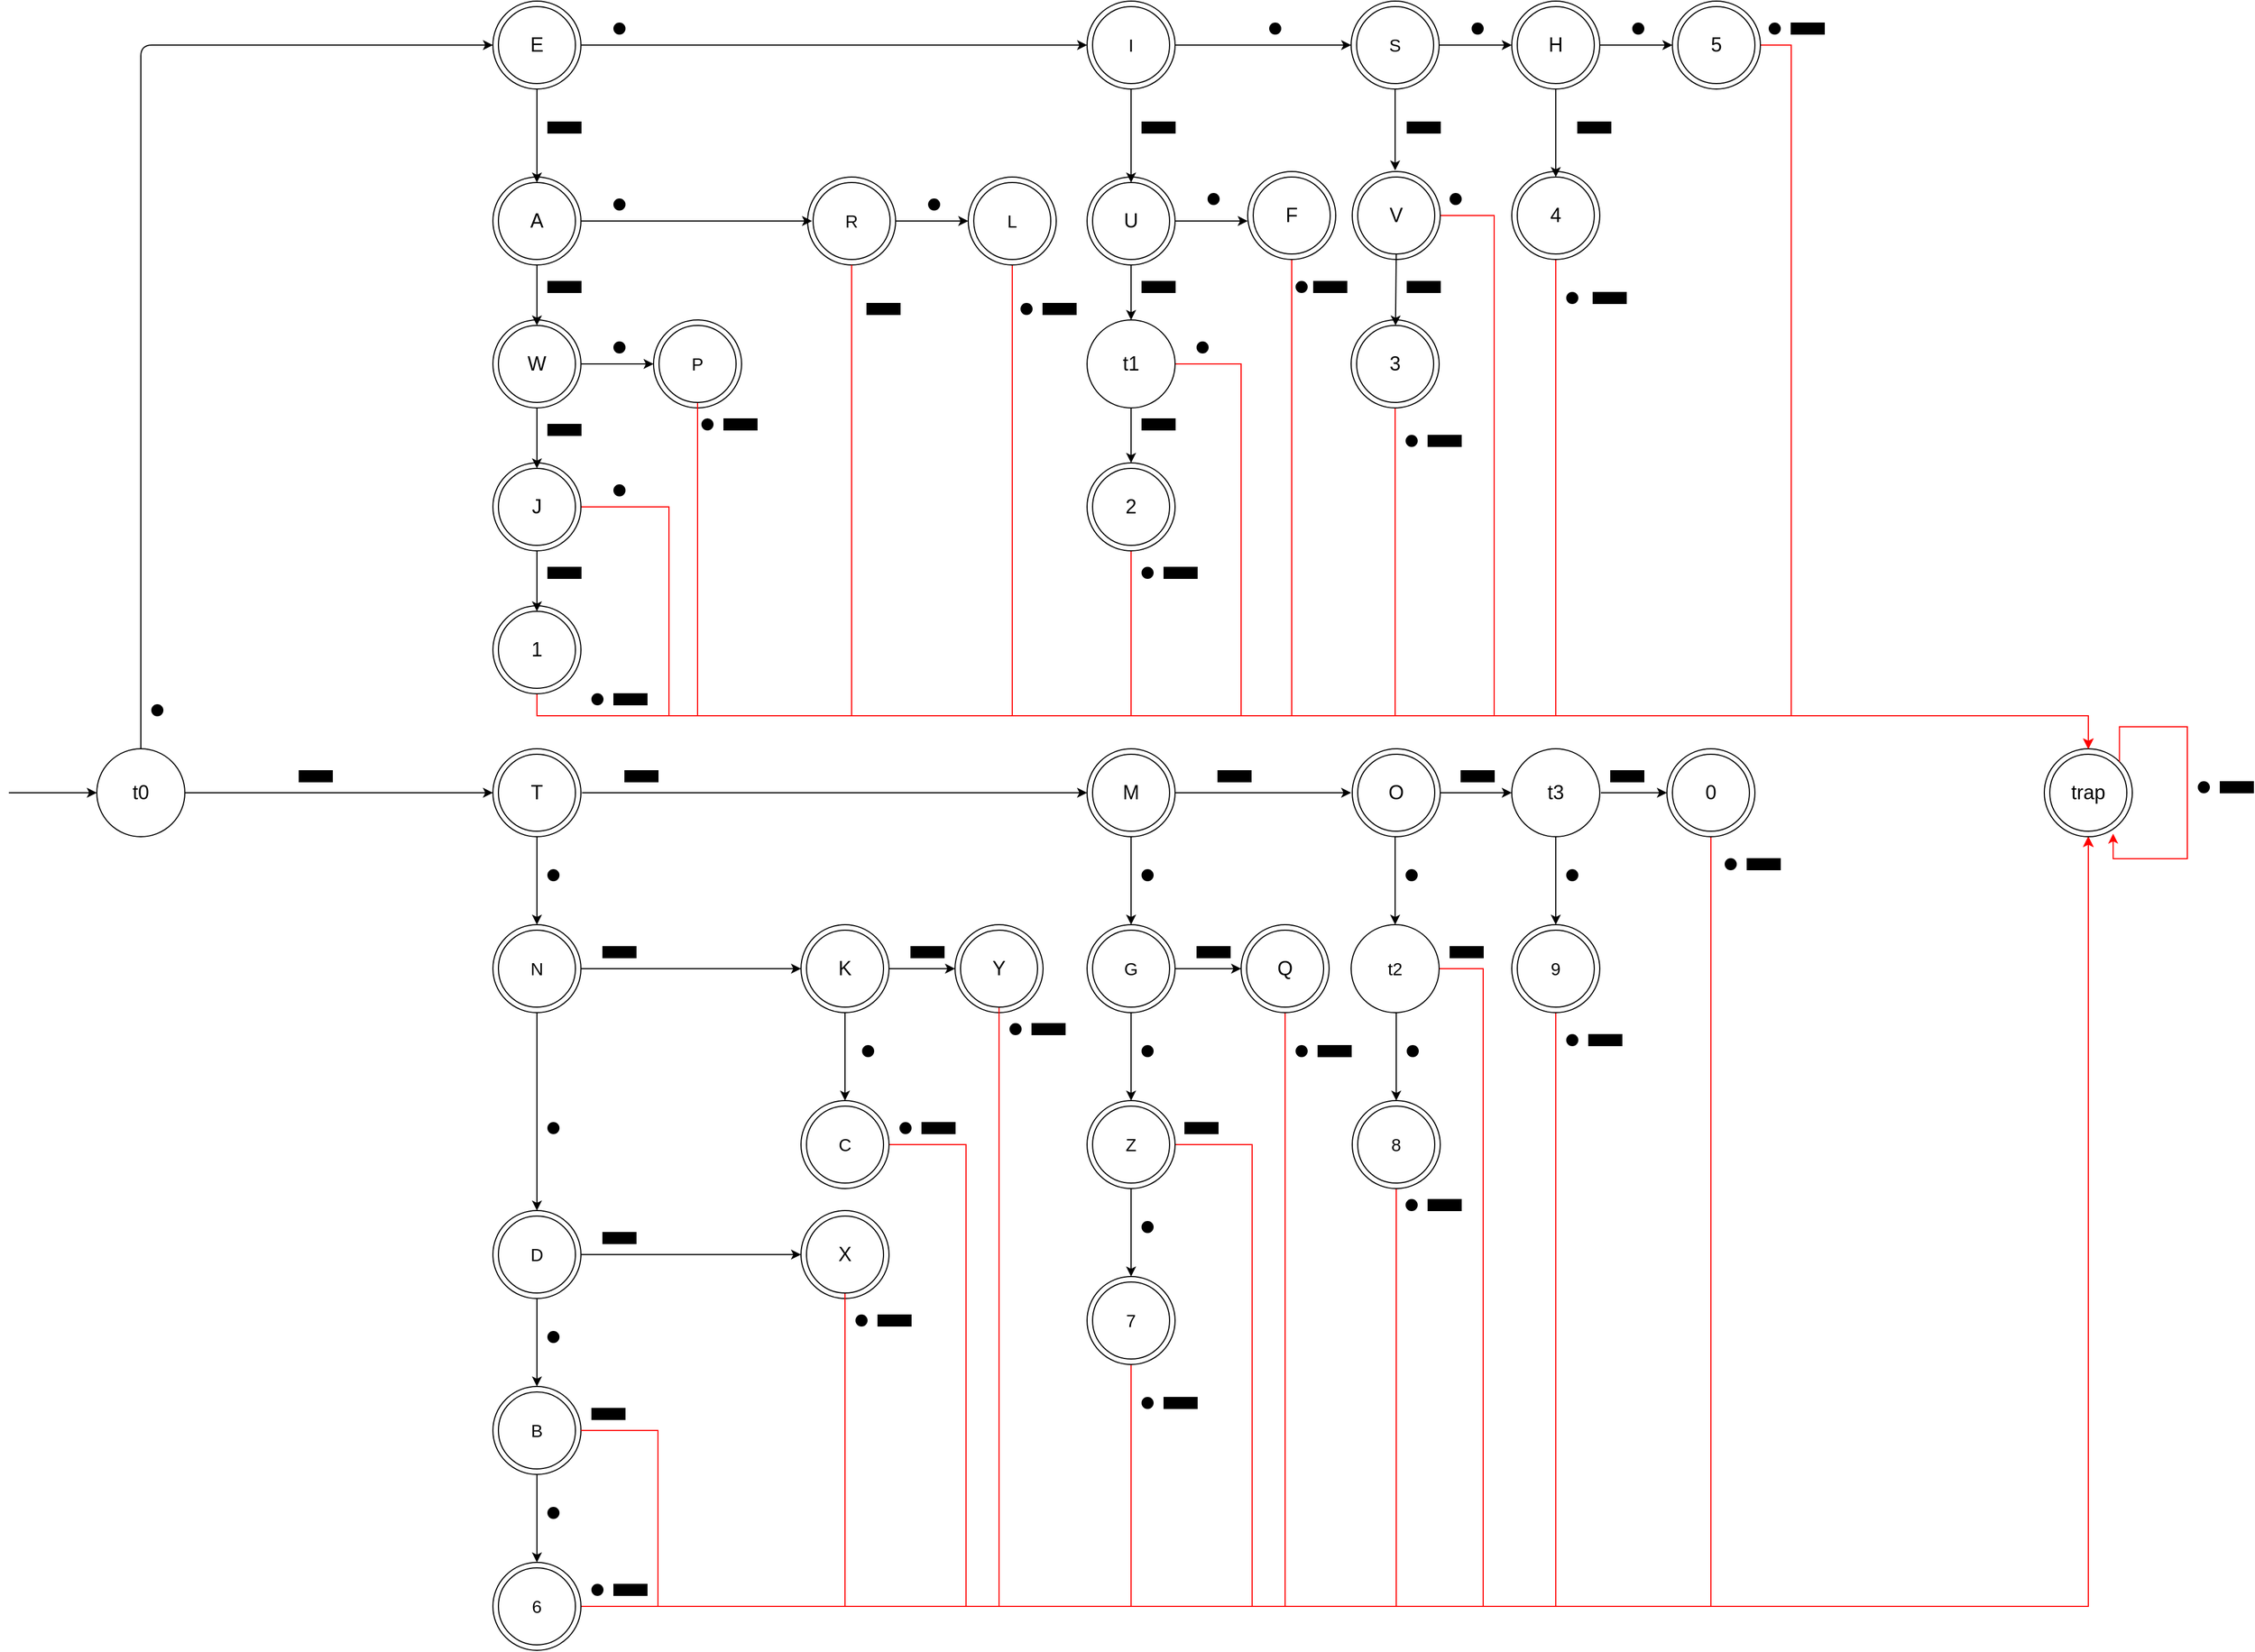 <mxfile version="14.4.9" type="device"><diagram id="ERqoADbSbinq7SuGKfUe" name="Page-1"><mxGraphModel dx="1751" dy="876" grid="1" gridSize="10" guides="1" tooltips="1" connect="1" arrows="1" fold="1" page="1" pageScale="1" pageWidth="827" pageHeight="1169" math="0" shadow="0"><root><mxCell id="0"/><mxCell id="1" parent="0"/><mxCell id="sdF5cvzJmMceVRrWgqts-160" value="" style="ellipse;whiteSpace=wrap;html=1;aspect=fixed;fillColor=#FFFFFF;" parent="1" vertex="1"><mxGeometry x="846" y="480" width="80" height="80" as="geometry"/></mxCell><mxCell id="Pe40mNMwq-1jRG4uDF-8-1" value="" style="ellipse;whiteSpace=wrap;html=1;aspect=fixed;fillColor=#FFFFFF;" vertex="1" parent="1"><mxGeometry x="851" y="485" width="70" height="70" as="geometry"/></mxCell><mxCell id="sdF5cvzJmMceVRrWgqts-93" value="" style="ellipse;whiteSpace=wrap;html=1;aspect=fixed;" parent="1" vertex="1"><mxGeometry x="200" y="1000" width="80" height="80" as="geometry"/></mxCell><mxCell id="sdF5cvzJmMceVRrWgqts-94" value="" style="endArrow=classic;html=1;exitX=0.5;exitY=0;exitDx=0;exitDy=0;" parent="1" source="sdF5cvzJmMceVRrWgqts-93" edge="1"><mxGeometry width="50" height="50" relative="1" as="geometry"><mxPoint x="494" y="390" as="sourcePoint"/><mxPoint x="560" y="360" as="targetPoint"/><Array as="points"><mxPoint x="240" y="360"/></Array></mxGeometry></mxCell><mxCell id="sdF5cvzJmMceVRrWgqts-95" value="" style="ellipse;whiteSpace=wrap;html=1;aspect=fixed;fillColor=#000000;" parent="1" vertex="1"><mxGeometry x="250" y="960" width="10" height="10" as="geometry"/></mxCell><mxCell id="sdF5cvzJmMceVRrWgqts-96" value="" style="ellipse;whiteSpace=wrap;html=1;aspect=fixed;fillColor=#FFFFFF;" parent="1" vertex="1"><mxGeometry x="560" y="320" width="80" height="80" as="geometry"/></mxCell><mxCell id="sdF5cvzJmMceVRrWgqts-97" value="" style="ellipse;whiteSpace=wrap;html=1;aspect=fixed;fillColor=#FFFFFF;" parent="1" vertex="1"><mxGeometry x="565" y="325" width="70" height="70" as="geometry"/></mxCell><mxCell id="sdF5cvzJmMceVRrWgqts-98" value="" style="endArrow=classic;html=1;exitX=1;exitY=0.5;exitDx=0;exitDy=0;entryX=0;entryY=0.5;entryDx=0;entryDy=0;" parent="1" target="sdF5cvzJmMceVRrWgqts-100" edge="1"><mxGeometry width="50" height="50" relative="1" as="geometry"><mxPoint x="640" y="360" as="sourcePoint"/><mxPoint x="706" y="360" as="targetPoint"/></mxGeometry></mxCell><mxCell id="sdF5cvzJmMceVRrWgqts-99" value="" style="ellipse;whiteSpace=wrap;html=1;aspect=fixed;fillColor=#000000;" parent="1" vertex="1"><mxGeometry x="670" y="340" width="10" height="10" as="geometry"/></mxCell><mxCell id="sdF5cvzJmMceVRrWgqts-100" value="" style="ellipse;whiteSpace=wrap;html=1;aspect=fixed;fillColor=#FFFFFF;" parent="1" vertex="1"><mxGeometry x="1100" y="320" width="80" height="80" as="geometry"/></mxCell><mxCell id="sdF5cvzJmMceVRrWgqts-101" value="" style="ellipse;whiteSpace=wrap;html=1;aspect=fixed;fillColor=#FFFFFF;" parent="1" vertex="1"><mxGeometry x="1105" y="325" width="70" height="70" as="geometry"/></mxCell><mxCell id="sdF5cvzJmMceVRrWgqts-102" value="" style="endArrow=classic;html=1;exitX=1;exitY=0.5;exitDx=0;exitDy=0;entryX=0;entryY=0.5;entryDx=0;entryDy=0;" parent="1" target="sdF5cvzJmMceVRrWgqts-104" edge="1"><mxGeometry width="50" height="50" relative="1" as="geometry"><mxPoint x="1180" y="360" as="sourcePoint"/><mxPoint x="1246" y="360" as="targetPoint"/></mxGeometry></mxCell><mxCell id="sdF5cvzJmMceVRrWgqts-103" value="" style="ellipse;whiteSpace=wrap;html=1;aspect=fixed;fillColor=#000000;" parent="1" vertex="1"><mxGeometry x="1266" y="340" width="10" height="10" as="geometry"/></mxCell><mxCell id="sdF5cvzJmMceVRrWgqts-104" value="" style="ellipse;whiteSpace=wrap;html=1;aspect=fixed;fillColor=#FFFFFF;" parent="1" vertex="1"><mxGeometry x="1340" y="320" width="80" height="80" as="geometry"/></mxCell><mxCell id="sdF5cvzJmMceVRrWgqts-105" value="" style="ellipse;whiteSpace=wrap;html=1;aspect=fixed;fillColor=#FFFFFF;" parent="1" vertex="1"><mxGeometry x="1345" y="325" width="70" height="70" as="geometry"/></mxCell><mxCell id="sdF5cvzJmMceVRrWgqts-106" value="" style="endArrow=classic;html=1;exitX=1;exitY=0.5;exitDx=0;exitDy=0;" parent="1" edge="1"><mxGeometry width="50" height="50" relative="1" as="geometry"><mxPoint x="1420" y="360" as="sourcePoint"/><mxPoint x="1486" y="360" as="targetPoint"/></mxGeometry></mxCell><mxCell id="sdF5cvzJmMceVRrWgqts-107" value="" style="ellipse;whiteSpace=wrap;html=1;aspect=fixed;fillColor=#000000;" parent="1" vertex="1"><mxGeometry x="1450" y="340" width="10" height="10" as="geometry"/></mxCell><mxCell id="sdF5cvzJmMceVRrWgqts-108" value="" style="ellipse;whiteSpace=wrap;html=1;aspect=fixed;fillColor=#FFFFFF;" parent="1" vertex="1"><mxGeometry x="1486" y="320" width="80" height="80" as="geometry"/></mxCell><mxCell id="sdF5cvzJmMceVRrWgqts-109" value="" style="ellipse;whiteSpace=wrap;html=1;aspect=fixed;fillColor=#FFFFFF;" parent="1" vertex="1"><mxGeometry x="1491" y="325" width="70" height="70" as="geometry"/></mxCell><mxCell id="sdF5cvzJmMceVRrWgqts-110" value="" style="endArrow=classic;html=1;exitX=1;exitY=0.5;exitDx=0;exitDy=0;" parent="1" edge="1"><mxGeometry width="50" height="50" relative="1" as="geometry"><mxPoint x="1566" y="360" as="sourcePoint"/><mxPoint x="1632" y="360" as="targetPoint"/></mxGeometry></mxCell><mxCell id="sdF5cvzJmMceVRrWgqts-111" value="" style="ellipse;whiteSpace=wrap;html=1;aspect=fixed;fillColor=#000000;" parent="1" vertex="1"><mxGeometry x="1596" y="340" width="10" height="10" as="geometry"/></mxCell><mxCell id="sdF5cvzJmMceVRrWgqts-290" style="edgeStyle=orthogonalEdgeStyle;rounded=0;orthogonalLoop=1;jettySize=auto;html=1;exitX=1;exitY=0.5;exitDx=0;exitDy=0;entryX=0.5;entryY=0;entryDx=0;entryDy=0;fillColor=#FF0000;strokeColor=#FF0000;" parent="1" source="sdF5cvzJmMceVRrWgqts-112" target="sdF5cvzJmMceVRrWgqts-287" edge="1"><mxGeometry relative="1" as="geometry"><Array as="points"><mxPoint x="1740" y="360"/><mxPoint x="1740" y="970"/><mxPoint x="2010" y="970"/></Array></mxGeometry></mxCell><mxCell id="sdF5cvzJmMceVRrWgqts-112" value="" style="ellipse;whiteSpace=wrap;html=1;aspect=fixed;fillColor=#FFFFFF;" parent="1" vertex="1"><mxGeometry x="1632" y="320" width="80" height="80" as="geometry"/></mxCell><mxCell id="sdF5cvzJmMceVRrWgqts-113" value="" style="ellipse;whiteSpace=wrap;html=1;aspect=fixed;fillColor=#FFFFFF;" parent="1" vertex="1"><mxGeometry x="1637" y="325" width="70" height="70" as="geometry"/></mxCell><mxCell id="sdF5cvzJmMceVRrWgqts-114" value="&lt;font style=&quot;font-size: 18px&quot;&gt;E&lt;/font&gt;" style="text;html=1;strokeColor=none;fillColor=none;align=center;verticalAlign=middle;whiteSpace=wrap;rounded=0;" parent="1" vertex="1"><mxGeometry x="580" y="350" width="40" height="20" as="geometry"/></mxCell><mxCell id="sdF5cvzJmMceVRrWgqts-115" value="&lt;font size=&quot;3&quot;&gt;I&lt;/font&gt;" style="text;html=1;strokeColor=none;fillColor=none;align=center;verticalAlign=middle;whiteSpace=wrap;rounded=0;" parent="1" vertex="1"><mxGeometry x="1120" y="350" width="40" height="20" as="geometry"/></mxCell><mxCell id="sdF5cvzJmMceVRrWgqts-116" value="&lt;font size=&quot;3&quot;&gt;S&lt;/font&gt;" style="text;html=1;strokeColor=none;fillColor=none;align=center;verticalAlign=middle;whiteSpace=wrap;rounded=0;" parent="1" vertex="1"><mxGeometry x="1360" y="350" width="40" height="20" as="geometry"/></mxCell><mxCell id="sdF5cvzJmMceVRrWgqts-117" value="&lt;span style=&quot;font-size: 18px&quot;&gt;H&lt;/span&gt;" style="text;html=1;strokeColor=none;fillColor=none;align=center;verticalAlign=middle;whiteSpace=wrap;rounded=0;" parent="1" vertex="1"><mxGeometry x="1506" y="350" width="40" height="20" as="geometry"/></mxCell><mxCell id="sdF5cvzJmMceVRrWgqts-118" value="&lt;span style=&quot;font-size: 18px&quot;&gt;5&lt;/span&gt;" style="text;html=1;strokeColor=none;fillColor=none;align=center;verticalAlign=middle;whiteSpace=wrap;rounded=0;" parent="1" vertex="1"><mxGeometry x="1652" y="350" width="40" height="20" as="geometry"/></mxCell><mxCell id="sdF5cvzJmMceVRrWgqts-299" style="edgeStyle=orthogonalEdgeStyle;rounded=0;orthogonalLoop=1;jettySize=auto;html=1;exitX=1;exitY=0.5;exitDx=0;exitDy=0;entryX=0.5;entryY=0;entryDx=0;entryDy=0;strokeColor=#FF0000;" parent="1" source="sdF5cvzJmMceVRrWgqts-119" target="sdF5cvzJmMceVRrWgqts-287" edge="1"><mxGeometry relative="1" as="geometry"><Array as="points"><mxPoint x="1526" y="515"/><mxPoint x="1526" y="970"/><mxPoint x="2010" y="970"/></Array></mxGeometry></mxCell><mxCell id="sdF5cvzJmMceVRrWgqts-119" value="" style="ellipse;whiteSpace=wrap;html=1;aspect=fixed;fillColor=#FFFFFF;" parent="1" vertex="1"><mxGeometry x="1486" y="475" width="80" height="80" as="geometry"/></mxCell><mxCell id="sdF5cvzJmMceVRrWgqts-120" value="" style="ellipse;whiteSpace=wrap;html=1;aspect=fixed;fillColor=#FFFFFF;" parent="1" vertex="1"><mxGeometry x="1491" y="480" width="70" height="70" as="geometry"/></mxCell><mxCell id="sdF5cvzJmMceVRrWgqts-121" value="" style="endArrow=classic;html=1;exitX=0.5;exitY=1;exitDx=0;exitDy=0;" parent="1" source="sdF5cvzJmMceVRrWgqts-108" target="sdF5cvzJmMceVRrWgqts-120" edge="1"><mxGeometry width="50" height="50" relative="1" as="geometry"><mxPoint x="1258" y="490" as="sourcePoint"/><mxPoint x="1628" y="460" as="targetPoint"/></mxGeometry></mxCell><mxCell id="sdF5cvzJmMceVRrWgqts-122" value="&lt;span style=&quot;font-size: 18px&quot;&gt;4&lt;/span&gt;" style="text;html=1;strokeColor=none;fillColor=none;align=center;verticalAlign=middle;whiteSpace=wrap;rounded=0;" parent="1" vertex="1"><mxGeometry x="1506" y="505" width="40" height="20" as="geometry"/></mxCell><mxCell id="sdF5cvzJmMceVRrWgqts-123" value="" style="rounded=0;whiteSpace=wrap;html=1;fillColor=#000000;" parent="1" vertex="1"><mxGeometry x="1546" y="430" width="30" height="10" as="geometry"/></mxCell><mxCell id="sdF5cvzJmMceVRrWgqts-298" style="edgeStyle=orthogonalEdgeStyle;rounded=0;orthogonalLoop=1;jettySize=auto;html=1;exitX=1;exitY=0.5;exitDx=0;exitDy=0;entryX=0.5;entryY=0;entryDx=0;entryDy=0;strokeColor=#FF0000;" parent="1" source="sdF5cvzJmMceVRrWgqts-124" target="sdF5cvzJmMceVRrWgqts-287" edge="1"><mxGeometry relative="1" as="geometry"><Array as="points"><mxPoint x="1470" y="515"/><mxPoint x="1470" y="970"/><mxPoint x="2010" y="970"/></Array></mxGeometry></mxCell><mxCell id="sdF5cvzJmMceVRrWgqts-124" value="" style="ellipse;whiteSpace=wrap;html=1;aspect=fixed;fillColor=#FFFFFF;" parent="1" vertex="1"><mxGeometry x="1341" y="475" width="80" height="80" as="geometry"/></mxCell><mxCell id="sdF5cvzJmMceVRrWgqts-125" value="" style="ellipse;whiteSpace=wrap;html=1;aspect=fixed;fillColor=#FFFFFF;" parent="1" vertex="1"><mxGeometry x="1346" y="480" width="70" height="70" as="geometry"/></mxCell><mxCell id="sdF5cvzJmMceVRrWgqts-126" value="" style="endArrow=classic;html=1;exitX=0.5;exitY=1;exitDx=0;exitDy=0;" parent="1" source="sdF5cvzJmMceVRrWgqts-104" edge="1"><mxGeometry width="50" height="50" relative="1" as="geometry"><mxPoint x="1383" y="400" as="sourcePoint"/><mxPoint x="1380" y="474" as="targetPoint"/></mxGeometry></mxCell><mxCell id="sdF5cvzJmMceVRrWgqts-127" value="&lt;span style=&quot;font-size: 18px&quot;&gt;V&lt;/span&gt;" style="text;html=1;strokeColor=none;fillColor=none;align=center;verticalAlign=middle;whiteSpace=wrap;rounded=0;" parent="1" vertex="1"><mxGeometry x="1361" y="505" width="40" height="20" as="geometry"/></mxCell><mxCell id="sdF5cvzJmMceVRrWgqts-128" value="" style="rounded=0;whiteSpace=wrap;html=1;fillColor=#000000;" parent="1" vertex="1"><mxGeometry x="1391" y="430" width="30" height="10" as="geometry"/></mxCell><mxCell id="sdF5cvzJmMceVRrWgqts-295" style="edgeStyle=orthogonalEdgeStyle;rounded=0;orthogonalLoop=1;jettySize=auto;html=1;exitX=0.5;exitY=1;exitDx=0;exitDy=0;entryX=0.5;entryY=0;entryDx=0;entryDy=0;strokeColor=#FF0000;" parent="1" source="sdF5cvzJmMceVRrWgqts-129" target="sdF5cvzJmMceVRrWgqts-287" edge="1"><mxGeometry relative="1" as="geometry"><Array as="points"><mxPoint x="1380" y="970"/><mxPoint x="2010" y="970"/></Array></mxGeometry></mxCell><mxCell id="sdF5cvzJmMceVRrWgqts-129" value="" style="ellipse;whiteSpace=wrap;html=1;aspect=fixed;fillColor=#FFFFFF;" parent="1" vertex="1"><mxGeometry x="1340" y="610" width="80" height="80" as="geometry"/></mxCell><mxCell id="sdF5cvzJmMceVRrWgqts-130" value="" style="ellipse;whiteSpace=wrap;html=1;aspect=fixed;fillColor=#FFFFFF;" parent="1" vertex="1"><mxGeometry x="1345" y="615" width="70" height="70" as="geometry"/></mxCell><mxCell id="sdF5cvzJmMceVRrWgqts-131" value="" style="endArrow=classic;html=1;exitX=0.5;exitY=1;exitDx=0;exitDy=0;" parent="1" source="sdF5cvzJmMceVRrWgqts-125" target="sdF5cvzJmMceVRrWgqts-130" edge="1"><mxGeometry width="50" height="50" relative="1" as="geometry"><mxPoint x="1266" y="585" as="sourcePoint"/><mxPoint x="1368" y="645" as="targetPoint"/></mxGeometry></mxCell><mxCell id="sdF5cvzJmMceVRrWgqts-132" value="&lt;span style=&quot;font-size: 18px&quot;&gt;3&lt;/span&gt;" style="text;html=1;strokeColor=none;fillColor=none;align=center;verticalAlign=middle;whiteSpace=wrap;rounded=0;" parent="1" vertex="1"><mxGeometry x="1360" y="640" width="40" height="20" as="geometry"/></mxCell><mxCell id="sdF5cvzJmMceVRrWgqts-133" value="" style="rounded=0;whiteSpace=wrap;html=1;fillColor=#000000;" parent="1" vertex="1"><mxGeometry x="1391" y="575" width="30" height="10" as="geometry"/></mxCell><mxCell id="sdF5cvzJmMceVRrWgqts-134" value="" style="ellipse;whiteSpace=wrap;html=1;aspect=fixed;fillColor=#FFFFFF;" parent="1" vertex="1"><mxGeometry x="1100" y="480" width="80" height="80" as="geometry"/></mxCell><mxCell id="sdF5cvzJmMceVRrWgqts-135" value="" style="ellipse;whiteSpace=wrap;html=1;aspect=fixed;fillColor=#FFFFFF;" parent="1" vertex="1"><mxGeometry x="1105" y="485" width="70" height="70" as="geometry"/></mxCell><mxCell id="sdF5cvzJmMceVRrWgqts-136" value="" style="endArrow=classic;html=1;exitX=0.5;exitY=1;exitDx=0;exitDy=0;" parent="1" source="sdF5cvzJmMceVRrWgqts-100" target="sdF5cvzJmMceVRrWgqts-135" edge="1"><mxGeometry width="50" height="50" relative="1" as="geometry"><mxPoint x="1132" y="400" as="sourcePoint"/><mxPoint x="1234" y="460" as="targetPoint"/></mxGeometry></mxCell><mxCell id="sdF5cvzJmMceVRrWgqts-137" value="&lt;span style=&quot;font-size: 18px&quot;&gt;U&lt;/span&gt;" style="text;html=1;strokeColor=none;fillColor=none;align=center;verticalAlign=middle;whiteSpace=wrap;rounded=0;" parent="1" vertex="1"><mxGeometry x="1120" y="510" width="40" height="20" as="geometry"/></mxCell><mxCell id="sdF5cvzJmMceVRrWgqts-138" value="" style="rounded=0;whiteSpace=wrap;html=1;fillColor=#000000;" parent="1" vertex="1"><mxGeometry x="1150" y="430" width="30" height="10" as="geometry"/></mxCell><mxCell id="sdF5cvzJmMceVRrWgqts-139" value="" style="endArrow=classic;html=1;exitX=1;exitY=0.5;exitDx=0;exitDy=0;" parent="1" edge="1"><mxGeometry width="50" height="50" relative="1" as="geometry"><mxPoint x="1180" y="520" as="sourcePoint"/><mxPoint x="1246" y="520" as="targetPoint"/></mxGeometry></mxCell><mxCell id="sdF5cvzJmMceVRrWgqts-140" value="" style="ellipse;whiteSpace=wrap;html=1;aspect=fixed;fillColor=#000000;" parent="1" vertex="1"><mxGeometry x="1210" y="495" width="10" height="10" as="geometry"/></mxCell><mxCell id="sdF5cvzJmMceVRrWgqts-294" style="edgeStyle=orthogonalEdgeStyle;rounded=0;orthogonalLoop=1;jettySize=auto;html=1;exitX=0.5;exitY=1;exitDx=0;exitDy=0;entryX=0.5;entryY=0;entryDx=0;entryDy=0;strokeColor=#FF0000;" parent="1" source="sdF5cvzJmMceVRrWgqts-141" target="sdF5cvzJmMceVRrWgqts-287" edge="1"><mxGeometry relative="1" as="geometry"><Array as="points"><mxPoint x="1286" y="970"/><mxPoint x="2010" y="970"/></Array></mxGeometry></mxCell><mxCell id="sdF5cvzJmMceVRrWgqts-141" value="" style="ellipse;whiteSpace=wrap;html=1;aspect=fixed;fillColor=#FFFFFF;" parent="1" vertex="1"><mxGeometry x="1246" y="475" width="80" height="80" as="geometry"/></mxCell><mxCell id="sdF5cvzJmMceVRrWgqts-142" value="" style="ellipse;whiteSpace=wrap;html=1;aspect=fixed;fillColor=#FFFFFF;" parent="1" vertex="1"><mxGeometry x="1251" y="480" width="70" height="70" as="geometry"/></mxCell><mxCell id="sdF5cvzJmMceVRrWgqts-143" value="&lt;span style=&quot;font-size: 18px&quot;&gt;F&lt;/span&gt;" style="text;html=1;strokeColor=none;fillColor=none;align=center;verticalAlign=middle;whiteSpace=wrap;rounded=0;" parent="1" vertex="1"><mxGeometry x="1266" y="505" width="40" height="20" as="geometry"/></mxCell><mxCell id="sdF5cvzJmMceVRrWgqts-300" style="edgeStyle=orthogonalEdgeStyle;rounded=0;orthogonalLoop=1;jettySize=auto;html=1;exitX=1;exitY=0.5;exitDx=0;exitDy=0;entryX=0.5;entryY=0;entryDx=0;entryDy=0;fillColor=#FF0000;strokeColor=#FF0000;" parent="1" source="sdF5cvzJmMceVRrWgqts-144" target="sdF5cvzJmMceVRrWgqts-287" edge="1"><mxGeometry relative="1" as="geometry"><Array as="points"><mxPoint x="1240" y="650"/><mxPoint x="1240" y="970"/><mxPoint x="2010" y="970"/></Array></mxGeometry></mxCell><mxCell id="sdF5cvzJmMceVRrWgqts-144" value="" style="ellipse;whiteSpace=wrap;html=1;aspect=fixed;fillColor=#FFFFFF;" parent="1" vertex="1"><mxGeometry x="1100" y="610" width="80" height="80" as="geometry"/></mxCell><mxCell id="sdF5cvzJmMceVRrWgqts-145" value="" style="endArrow=classic;html=1;exitX=0.5;exitY=1;exitDx=0;exitDy=0;entryX=0.5;entryY=0;entryDx=0;entryDy=0;" parent="1" target="sdF5cvzJmMceVRrWgqts-144" edge="1"><mxGeometry width="50" height="50" relative="1" as="geometry"><mxPoint x="1140" y="560" as="sourcePoint"/><mxPoint x="1182.911" y="608.696" as="targetPoint"/></mxGeometry></mxCell><mxCell id="sdF5cvzJmMceVRrWgqts-146" value="&lt;span style=&quot;font-size: 18px&quot;&gt;t1&lt;/span&gt;" style="text;html=1;strokeColor=none;fillColor=none;align=center;verticalAlign=middle;whiteSpace=wrap;rounded=0;" parent="1" vertex="1"><mxGeometry x="1120" y="640" width="40" height="20" as="geometry"/></mxCell><mxCell id="sdF5cvzJmMceVRrWgqts-147" value="" style="rounded=0;whiteSpace=wrap;html=1;fillColor=#000000;" parent="1" vertex="1"><mxGeometry x="1150" y="575" width="30" height="10" as="geometry"/></mxCell><mxCell id="sdF5cvzJmMceVRrWgqts-301" style="edgeStyle=orthogonalEdgeStyle;rounded=0;orthogonalLoop=1;jettySize=auto;html=1;entryX=0.5;entryY=0;entryDx=0;entryDy=0;fillColor=#FF0000;strokeColor=#FF0000;" parent="1" source="sdF5cvzJmMceVRrWgqts-148" target="sdF5cvzJmMceVRrWgqts-287" edge="1"><mxGeometry relative="1" as="geometry"><Array as="points"><mxPoint x="1140" y="970"/><mxPoint x="2010" y="970"/></Array></mxGeometry></mxCell><mxCell id="sdF5cvzJmMceVRrWgqts-148" value="" style="ellipse;whiteSpace=wrap;html=1;aspect=fixed;fillColor=#FFFFFF;" parent="1" vertex="1"><mxGeometry x="1100" y="740" width="80" height="80" as="geometry"/></mxCell><mxCell id="sdF5cvzJmMceVRrWgqts-149" value="" style="ellipse;whiteSpace=wrap;html=1;aspect=fixed;fillColor=#FFFFFF;" parent="1" vertex="1"><mxGeometry x="1105" y="745" width="70" height="70" as="geometry"/></mxCell><mxCell id="sdF5cvzJmMceVRrWgqts-150" value="" style="endArrow=classic;html=1;entryX=0.5;entryY=0;entryDx=0;entryDy=0;" parent="1" source="sdF5cvzJmMceVRrWgqts-144" target="sdF5cvzJmMceVRrWgqts-148" edge="1"><mxGeometry width="50" height="50" relative="1" as="geometry"><mxPoint x="1286" y="595" as="sourcePoint"/><mxPoint x="1144" y="720" as="targetPoint"/></mxGeometry></mxCell><mxCell id="sdF5cvzJmMceVRrWgqts-151" value="&lt;span style=&quot;font-size: 18px&quot;&gt;2&lt;/span&gt;" style="text;html=1;strokeColor=none;fillColor=none;align=center;verticalAlign=middle;whiteSpace=wrap;rounded=0;" parent="1" vertex="1"><mxGeometry x="1120" y="770" width="40" height="20" as="geometry"/></mxCell><mxCell id="sdF5cvzJmMceVRrWgqts-152" value="" style="rounded=0;whiteSpace=wrap;html=1;fillColor=#000000;" parent="1" vertex="1"><mxGeometry x="1150" y="700" width="30" height="10" as="geometry"/></mxCell><mxCell id="sdF5cvzJmMceVRrWgqts-153" value="" style="ellipse;whiteSpace=wrap;html=1;aspect=fixed;fillColor=#FFFFFF;" parent="1" vertex="1"><mxGeometry x="560" y="480" width="80" height="80" as="geometry"/></mxCell><mxCell id="sdF5cvzJmMceVRrWgqts-154" value="" style="ellipse;whiteSpace=wrap;html=1;aspect=fixed;fillColor=#FFFFFF;" parent="1" vertex="1"><mxGeometry x="565" y="485" width="70" height="70" as="geometry"/></mxCell><mxCell id="sdF5cvzJmMceVRrWgqts-155" value="" style="endArrow=classic;html=1;exitX=0.5;exitY=1;exitDx=0;exitDy=0;" parent="1" source="sdF5cvzJmMceVRrWgqts-96" target="sdF5cvzJmMceVRrWgqts-154" edge="1"><mxGeometry width="50" height="50" relative="1" as="geometry"><mxPoint x="531" y="435" as="sourcePoint"/><mxPoint x="502" y="575" as="targetPoint"/></mxGeometry></mxCell><mxCell id="sdF5cvzJmMceVRrWgqts-156" value="&lt;span style=&quot;font-size: 18px&quot;&gt;A&lt;/span&gt;" style="text;html=1;strokeColor=none;fillColor=none;align=center;verticalAlign=middle;whiteSpace=wrap;rounded=0;" parent="1" vertex="1"><mxGeometry x="580" y="510" width="40" height="20" as="geometry"/></mxCell><mxCell id="sdF5cvzJmMceVRrWgqts-157" value="" style="rounded=0;whiteSpace=wrap;html=1;fillColor=#000000;" parent="1" vertex="1"><mxGeometry x="610" y="430" width="30" height="10" as="geometry"/></mxCell><mxCell id="sdF5cvzJmMceVRrWgqts-158" value="" style="endArrow=classic;html=1;exitX=1;exitY=0.5;exitDx=0;exitDy=0;entryX=0.05;entryY=0.5;entryDx=0;entryDy=0;entryPerimeter=0;" parent="1" edge="1" target="sdF5cvzJmMceVRrWgqts-160"><mxGeometry width="50" height="50" relative="1" as="geometry"><mxPoint x="640" y="520" as="sourcePoint"/><mxPoint x="840" y="520" as="targetPoint"/></mxGeometry></mxCell><mxCell id="sdF5cvzJmMceVRrWgqts-159" value="" style="ellipse;whiteSpace=wrap;html=1;aspect=fixed;fillColor=#000000;" parent="1" vertex="1"><mxGeometry x="670" y="500" width="10" height="10" as="geometry"/></mxCell><mxCell id="sdF5cvzJmMceVRrWgqts-161" value="" style="endArrow=classic;html=1;exitX=1;exitY=0.5;exitDx=0;exitDy=0;" parent="1" edge="1"><mxGeometry width="50" height="50" relative="1" as="geometry"><mxPoint x="926" y="520" as="sourcePoint"/><mxPoint x="992" y="520" as="targetPoint"/></mxGeometry></mxCell><mxCell id="sdF5cvzJmMceVRrWgqts-162" value="" style="ellipse;whiteSpace=wrap;html=1;aspect=fixed;fillColor=#000000;" parent="1" vertex="1"><mxGeometry x="956" y="500" width="10" height="10" as="geometry"/></mxCell><mxCell id="sdF5cvzJmMceVRrWgqts-292" style="edgeStyle=orthogonalEdgeStyle;rounded=0;orthogonalLoop=1;jettySize=auto;html=1;entryX=0.5;entryY=0;entryDx=0;entryDy=0;fillColor=#FF0000;strokeColor=#FF0000;" parent="1" source="sdF5cvzJmMceVRrWgqts-163" target="sdF5cvzJmMceVRrWgqts-287" edge="1"><mxGeometry relative="1" as="geometry"><mxPoint x="2010" y="970" as="targetPoint"/><Array as="points"><mxPoint x="1032" y="970"/><mxPoint x="2010" y="970"/></Array></mxGeometry></mxCell><mxCell id="sdF5cvzJmMceVRrWgqts-163" value="" style="ellipse;whiteSpace=wrap;html=1;aspect=fixed;fillColor=#FFFFFF;" parent="1" vertex="1"><mxGeometry x="992" y="480" width="80" height="80" as="geometry"/></mxCell><mxCell id="sdF5cvzJmMceVRrWgqts-164" value="" style="ellipse;whiteSpace=wrap;html=1;aspect=fixed;fillColor=#FFFFFF;" parent="1" vertex="1"><mxGeometry x="997" y="485" width="70" height="70" as="geometry"/></mxCell><mxCell id="sdF5cvzJmMceVRrWgqts-165" value="&lt;font size=&quot;3&quot;&gt;R&lt;/font&gt;" style="text;html=1;strokeColor=none;fillColor=none;align=center;verticalAlign=middle;whiteSpace=wrap;rounded=0;" parent="1" vertex="1"><mxGeometry x="866" y="510" width="40" height="20" as="geometry"/></mxCell><mxCell id="sdF5cvzJmMceVRrWgqts-166" value="&lt;font size=&quot;3&quot;&gt;L&lt;/font&gt;" style="text;html=1;strokeColor=none;fillColor=none;align=center;verticalAlign=middle;whiteSpace=wrap;rounded=0;" parent="1" vertex="1"><mxGeometry x="1012" y="510" width="40" height="20" as="geometry"/></mxCell><mxCell id="sdF5cvzJmMceVRrWgqts-167" value="" style="ellipse;whiteSpace=wrap;html=1;aspect=fixed;fillColor=#FFFFFF;" parent="1" vertex="1"><mxGeometry x="560" y="610" width="80" height="80" as="geometry"/></mxCell><mxCell id="sdF5cvzJmMceVRrWgqts-168" value="" style="ellipse;whiteSpace=wrap;html=1;aspect=fixed;fillColor=#FFFFFF;" parent="1" vertex="1"><mxGeometry x="565" y="615" width="70" height="70" as="geometry"/></mxCell><mxCell id="sdF5cvzJmMceVRrWgqts-169" value="" style="endArrow=classic;html=1;exitX=0.5;exitY=1;exitDx=0;exitDy=0;" parent="1" target="sdF5cvzJmMceVRrWgqts-168" edge="1"><mxGeometry width="50" height="50" relative="1" as="geometry"><mxPoint x="600" y="560" as="sourcePoint"/><mxPoint x="502" y="735" as="targetPoint"/></mxGeometry></mxCell><mxCell id="sdF5cvzJmMceVRrWgqts-170" value="&lt;span style=&quot;font-size: 18px&quot;&gt;W&lt;/span&gt;" style="text;html=1;strokeColor=none;fillColor=none;align=center;verticalAlign=middle;whiteSpace=wrap;rounded=0;" parent="1" vertex="1"><mxGeometry x="580" y="640" width="40" height="20" as="geometry"/></mxCell><mxCell id="sdF5cvzJmMceVRrWgqts-171" value="" style="rounded=0;whiteSpace=wrap;html=1;fillColor=#000000;" parent="1" vertex="1"><mxGeometry x="610" y="575" width="30" height="10" as="geometry"/></mxCell><mxCell id="Pe40mNMwq-1jRG4uDF-8-18" style="edgeStyle=orthogonalEdgeStyle;rounded=0;orthogonalLoop=1;jettySize=auto;html=1;exitX=1;exitY=0.5;exitDx=0;exitDy=0;entryX=0.5;entryY=0;entryDx=0;entryDy=0;strokeColor=#FF0000;" edge="1" parent="1" source="sdF5cvzJmMceVRrWgqts-172" target="sdF5cvzJmMceVRrWgqts-287"><mxGeometry relative="1" as="geometry"><Array as="points"><mxPoint x="720" y="780"/><mxPoint x="720" y="970"/><mxPoint x="2010" y="970"/></Array></mxGeometry></mxCell><mxCell id="sdF5cvzJmMceVRrWgqts-172" value="" style="ellipse;whiteSpace=wrap;html=1;aspect=fixed;fillColor=#FFFFFF;" parent="1" vertex="1"><mxGeometry x="560" y="740" width="80" height="80" as="geometry"/></mxCell><mxCell id="sdF5cvzJmMceVRrWgqts-173" value="" style="ellipse;whiteSpace=wrap;html=1;aspect=fixed;fillColor=#FFFFFF;" parent="1" vertex="1"><mxGeometry x="565" y="745" width="70" height="70" as="geometry"/></mxCell><mxCell id="sdF5cvzJmMceVRrWgqts-174" value="" style="endArrow=classic;html=1;exitX=0.5;exitY=1;exitDx=0;exitDy=0;" parent="1" target="sdF5cvzJmMceVRrWgqts-173" edge="1"><mxGeometry width="50" height="50" relative="1" as="geometry"><mxPoint x="600" y="690" as="sourcePoint"/><mxPoint x="502" y="865" as="targetPoint"/></mxGeometry></mxCell><mxCell id="sdF5cvzJmMceVRrWgqts-175" value="&lt;span style=&quot;font-size: 18px&quot;&gt;J&lt;/span&gt;" style="text;html=1;strokeColor=none;fillColor=none;align=center;verticalAlign=middle;whiteSpace=wrap;rounded=0;" parent="1" vertex="1"><mxGeometry x="580" y="770" width="40" height="20" as="geometry"/></mxCell><mxCell id="sdF5cvzJmMceVRrWgqts-176" value="" style="rounded=0;whiteSpace=wrap;html=1;fillColor=#000000;" parent="1" vertex="1"><mxGeometry x="610" y="705" width="30" height="10" as="geometry"/></mxCell><mxCell id="sdF5cvzJmMceVRrWgqts-349" style="edgeStyle=orthogonalEdgeStyle;rounded=0;orthogonalLoop=1;jettySize=auto;html=1;exitX=0.5;exitY=1;exitDx=0;exitDy=0;strokeColor=#FF0000;fillColor=#FF0000;entryX=0.5;entryY=0;entryDx=0;entryDy=0;" parent="1" source="sdF5cvzJmMceVRrWgqts-177" target="sdF5cvzJmMceVRrWgqts-287" edge="1"><mxGeometry relative="1" as="geometry"><mxPoint x="1760" y="930" as="targetPoint"/><Array as="points"><mxPoint x="600" y="970"/><mxPoint x="2010" y="970"/></Array></mxGeometry></mxCell><mxCell id="sdF5cvzJmMceVRrWgqts-177" value="" style="ellipse;whiteSpace=wrap;html=1;aspect=fixed;fillColor=#FFFFFF;" parent="1" vertex="1"><mxGeometry x="560" y="870" width="80" height="80" as="geometry"/></mxCell><mxCell id="sdF5cvzJmMceVRrWgqts-178" value="" style="ellipse;whiteSpace=wrap;html=1;aspect=fixed;fillColor=#FFFFFF;" parent="1" vertex="1"><mxGeometry x="565" y="875" width="70" height="70" as="geometry"/></mxCell><mxCell id="sdF5cvzJmMceVRrWgqts-179" value="" style="endArrow=classic;html=1;exitX=0.5;exitY=1;exitDx=0;exitDy=0;" parent="1" target="sdF5cvzJmMceVRrWgqts-178" edge="1"><mxGeometry width="50" height="50" relative="1" as="geometry"><mxPoint x="600" y="820" as="sourcePoint"/><mxPoint x="502" y="995" as="targetPoint"/></mxGeometry></mxCell><mxCell id="sdF5cvzJmMceVRrWgqts-180" value="&lt;span style=&quot;font-size: 18px&quot;&gt;1&lt;/span&gt;" style="text;html=1;strokeColor=none;fillColor=none;align=center;verticalAlign=middle;whiteSpace=wrap;rounded=0;" parent="1" vertex="1"><mxGeometry x="580" y="900" width="40" height="20" as="geometry"/></mxCell><mxCell id="sdF5cvzJmMceVRrWgqts-181" value="" style="rounded=0;whiteSpace=wrap;html=1;fillColor=#000000;" parent="1" vertex="1"><mxGeometry x="610" y="835" width="30" height="10" as="geometry"/></mxCell><mxCell id="sdF5cvzJmMceVRrWgqts-182" value="&lt;span style=&quot;font-size: 18px&quot;&gt;t0&lt;/span&gt;" style="text;html=1;strokeColor=none;fillColor=none;align=center;verticalAlign=middle;whiteSpace=wrap;rounded=0;" parent="1" vertex="1"><mxGeometry x="220" y="1030" width="40" height="20" as="geometry"/></mxCell><mxCell id="sdF5cvzJmMceVRrWgqts-183" value="" style="endArrow=classic;html=1;exitX=1;exitY=0.5;exitDx=0;exitDy=0;" parent="1" source="sdF5cvzJmMceVRrWgqts-93" edge="1"><mxGeometry width="50" height="50" relative="1" as="geometry"><mxPoint x="630" y="1010" as="sourcePoint"/><mxPoint x="560" y="1040" as="targetPoint"/></mxGeometry></mxCell><mxCell id="sdF5cvzJmMceVRrWgqts-184" value="" style="rounded=0;whiteSpace=wrap;html=1;fillColor=#000000;" parent="1" vertex="1"><mxGeometry x="384" y="1020" width="30" height="10" as="geometry"/></mxCell><mxCell id="sdF5cvzJmMceVRrWgqts-185" value="" style="ellipse;whiteSpace=wrap;html=1;aspect=fixed;fillColor=#FFFFFF;" parent="1" vertex="1"><mxGeometry x="560" y="1000" width="80" height="80" as="geometry"/></mxCell><mxCell id="sdF5cvzJmMceVRrWgqts-186" value="" style="ellipse;whiteSpace=wrap;html=1;aspect=fixed;fillColor=#FFFFFF;" parent="1" vertex="1"><mxGeometry x="565" y="1005" width="70" height="70" as="geometry"/></mxCell><mxCell id="sdF5cvzJmMceVRrWgqts-187" value="&lt;span style=&quot;font-size: 18px&quot;&gt;T&lt;/span&gt;" style="text;html=1;strokeColor=none;fillColor=none;align=center;verticalAlign=middle;whiteSpace=wrap;rounded=0;" parent="1" vertex="1"><mxGeometry x="580" y="1030" width="40" height="20" as="geometry"/></mxCell><mxCell id="sdF5cvzJmMceVRrWgqts-188" value="" style="endArrow=classic;html=1;exitX=0.5;exitY=1;exitDx=0;exitDy=0;entryX=0.5;entryY=0;entryDx=0;entryDy=0;" parent="1" source="sdF5cvzJmMceVRrWgqts-185" target="sdF5cvzJmMceVRrWgqts-190" edge="1"><mxGeometry width="50" height="50" relative="1" as="geometry"><mxPoint x="580" y="1110" as="sourcePoint"/><mxPoint x="646" y="1110" as="targetPoint"/></mxGeometry></mxCell><mxCell id="sdF5cvzJmMceVRrWgqts-189" value="" style="ellipse;whiteSpace=wrap;html=1;aspect=fixed;fillColor=#000000;" parent="1" vertex="1"><mxGeometry x="610" y="1110" width="10" height="10" as="geometry"/></mxCell><mxCell id="sdF5cvzJmMceVRrWgqts-190" value="" style="ellipse;whiteSpace=wrap;html=1;aspect=fixed;fillColor=#FFFFFF;" parent="1" vertex="1"><mxGeometry x="560" y="1160" width="80" height="80" as="geometry"/></mxCell><mxCell id="sdF5cvzJmMceVRrWgqts-191" value="" style="ellipse;whiteSpace=wrap;html=1;aspect=fixed;fillColor=#FFFFFF;" parent="1" vertex="1"><mxGeometry x="565" y="1165" width="70" height="70" as="geometry"/></mxCell><mxCell id="sdF5cvzJmMceVRrWgqts-192" value="&lt;font size=&quot;3&quot;&gt;N&lt;/font&gt;" style="text;html=1;strokeColor=none;fillColor=none;align=center;verticalAlign=middle;whiteSpace=wrap;rounded=0;" parent="1" vertex="1"><mxGeometry x="580" y="1190" width="40" height="20" as="geometry"/></mxCell><mxCell id="sdF5cvzJmMceVRrWgqts-194" value="" style="endArrow=classic;html=1;exitX=0.5;exitY=1;exitDx=0;exitDy=0;entryX=0.5;entryY=0;entryDx=0;entryDy=0;" parent="1" target="sdF5cvzJmMceVRrWgqts-196" edge="1"><mxGeometry width="50" height="50" relative="1" as="geometry"><mxPoint x="600" y="1240" as="sourcePoint"/><mxPoint x="646" y="1270" as="targetPoint"/></mxGeometry></mxCell><mxCell id="sdF5cvzJmMceVRrWgqts-195" value="" style="ellipse;whiteSpace=wrap;html=1;aspect=fixed;fillColor=#000000;" parent="1" vertex="1"><mxGeometry x="610" y="1340" width="10" height="10" as="geometry"/></mxCell><mxCell id="sdF5cvzJmMceVRrWgqts-196" value="" style="ellipse;whiteSpace=wrap;html=1;aspect=fixed;fillColor=#FFFFFF;" parent="1" vertex="1"><mxGeometry x="560" y="1420" width="80" height="80" as="geometry"/></mxCell><mxCell id="sdF5cvzJmMceVRrWgqts-197" value="" style="ellipse;whiteSpace=wrap;html=1;aspect=fixed;fillColor=#FFFFFF;" parent="1" vertex="1"><mxGeometry x="565" y="1425" width="70" height="70" as="geometry"/></mxCell><mxCell id="sdF5cvzJmMceVRrWgqts-198" value="&lt;font size=&quot;3&quot;&gt;D&lt;/font&gt;" style="text;html=1;strokeColor=none;fillColor=none;align=center;verticalAlign=middle;whiteSpace=wrap;rounded=0;" parent="1" vertex="1"><mxGeometry x="580" y="1450" width="40" height="20" as="geometry"/></mxCell><mxCell id="sdF5cvzJmMceVRrWgqts-199" value="" style="endArrow=classic;html=1;exitX=0.5;exitY=1;exitDx=0;exitDy=0;entryX=0.5;entryY=0;entryDx=0;entryDy=0;" parent="1" target="sdF5cvzJmMceVRrWgqts-201" edge="1"><mxGeometry width="50" height="50" relative="1" as="geometry"><mxPoint x="600" y="1500" as="sourcePoint"/><mxPoint x="646" y="1530" as="targetPoint"/></mxGeometry></mxCell><mxCell id="sdF5cvzJmMceVRrWgqts-200" value="" style="ellipse;whiteSpace=wrap;html=1;aspect=fixed;fillColor=#000000;" parent="1" vertex="1"><mxGeometry x="610" y="1530" width="10" height="10" as="geometry"/></mxCell><mxCell id="sdF5cvzJmMceVRrWgqts-201" value="" style="ellipse;whiteSpace=wrap;html=1;aspect=fixed;fillColor=#FFFFFF;" parent="1" vertex="1"><mxGeometry x="560" y="1580" width="80" height="80" as="geometry"/></mxCell><mxCell id="sdF5cvzJmMceVRrWgqts-310" style="edgeStyle=orthogonalEdgeStyle;rounded=0;orthogonalLoop=1;jettySize=auto;html=1;exitX=1;exitY=0.5;exitDx=0;exitDy=0;strokeColor=#FF0000;fillColor=#FF0000;entryX=0.5;entryY=1;entryDx=0;entryDy=0;" parent="1" source="sdF5cvzJmMceVRrWgqts-201" target="sdF5cvzJmMceVRrWgqts-287" edge="1"><mxGeometry relative="1" as="geometry"><mxPoint x="1870" y="1090" as="targetPoint"/><Array as="points"><mxPoint x="710" y="1620"/><mxPoint x="710" y="1780"/><mxPoint x="2010" y="1780"/></Array></mxGeometry></mxCell><mxCell id="sdF5cvzJmMceVRrWgqts-202" value="" style="ellipse;whiteSpace=wrap;html=1;aspect=fixed;fillColor=#FFFFFF;" parent="1" vertex="1"><mxGeometry x="565" y="1585" width="70" height="70" as="geometry"/></mxCell><mxCell id="sdF5cvzJmMceVRrWgqts-203" value="&lt;font size=&quot;3&quot;&gt;B&lt;/font&gt;" style="text;html=1;strokeColor=none;fillColor=none;align=center;verticalAlign=middle;whiteSpace=wrap;rounded=0;" parent="1" vertex="1"><mxGeometry x="580" y="1610" width="40" height="20" as="geometry"/></mxCell><mxCell id="sdF5cvzJmMceVRrWgqts-204" value="" style="endArrow=classic;html=1;exitX=0.5;exitY=1;exitDx=0;exitDy=0;entryX=0.5;entryY=0;entryDx=0;entryDy=0;" parent="1" target="sdF5cvzJmMceVRrWgqts-206" edge="1"><mxGeometry width="50" height="50" relative="1" as="geometry"><mxPoint x="600" y="1660" as="sourcePoint"/><mxPoint x="646" y="1690" as="targetPoint"/></mxGeometry></mxCell><mxCell id="sdF5cvzJmMceVRrWgqts-205" value="" style="ellipse;whiteSpace=wrap;html=1;aspect=fixed;fillColor=#000000;" parent="1" vertex="1"><mxGeometry x="610" y="1690" width="10" height="10" as="geometry"/></mxCell><mxCell id="sdF5cvzJmMceVRrWgqts-309" style="edgeStyle=orthogonalEdgeStyle;rounded=0;orthogonalLoop=1;jettySize=auto;html=1;exitX=1;exitY=0.5;exitDx=0;exitDy=0;strokeColor=#FF0000;fillColor=#FF0000;entryX=0.5;entryY=1;entryDx=0;entryDy=0;" parent="1" source="sdF5cvzJmMceVRrWgqts-206" target="sdF5cvzJmMceVRrWgqts-287" edge="1"><mxGeometry relative="1" as="geometry"><mxPoint x="1690" y="1460" as="targetPoint"/><Array as="points"><mxPoint x="2010" y="1780"/></Array></mxGeometry></mxCell><mxCell id="sdF5cvzJmMceVRrWgqts-206" value="" style="ellipse;whiteSpace=wrap;html=1;aspect=fixed;fillColor=#FFFFFF;" parent="1" vertex="1"><mxGeometry x="560" y="1740" width="80" height="80" as="geometry"/></mxCell><mxCell id="sdF5cvzJmMceVRrWgqts-207" value="" style="ellipse;whiteSpace=wrap;html=1;aspect=fixed;fillColor=#FFFFFF;" parent="1" vertex="1"><mxGeometry x="565" y="1745" width="70" height="70" as="geometry"/></mxCell><mxCell id="sdF5cvzJmMceVRrWgqts-208" value="&lt;font size=&quot;3&quot;&gt;6&lt;/font&gt;" style="text;html=1;strokeColor=none;fillColor=none;align=center;verticalAlign=middle;whiteSpace=wrap;rounded=0;" parent="1" vertex="1"><mxGeometry x="580" y="1770" width="40" height="20" as="geometry"/></mxCell><mxCell id="sdF5cvzJmMceVRrWgqts-209" value="" style="ellipse;whiteSpace=wrap;html=1;aspect=fixed;fillColor=#FFFFFF;" parent="1" vertex="1"><mxGeometry x="840" y="1420" width="80" height="80" as="geometry"/></mxCell><mxCell id="sdF5cvzJmMceVRrWgqts-311" style="edgeStyle=orthogonalEdgeStyle;rounded=0;orthogonalLoop=1;jettySize=auto;html=1;strokeColor=#FF0000;fillColor=#FF0000;entryX=0.5;entryY=1;entryDx=0;entryDy=0;" parent="1" source="sdF5cvzJmMceVRrWgqts-210" target="sdF5cvzJmMceVRrWgqts-287" edge="1"><mxGeometry relative="1" as="geometry"><mxPoint x="1960" y="1130" as="targetPoint"/><Array as="points"><mxPoint x="880" y="1780"/><mxPoint x="2010" y="1780"/></Array></mxGeometry></mxCell><mxCell id="sdF5cvzJmMceVRrWgqts-210" value="" style="ellipse;whiteSpace=wrap;html=1;aspect=fixed;fillColor=#FFFFFF;" parent="1" vertex="1"><mxGeometry x="845" y="1425" width="70" height="70" as="geometry"/></mxCell><mxCell id="sdF5cvzJmMceVRrWgqts-211" value="" style="endArrow=classic;html=1;exitX=1;exitY=0.5;exitDx=0;exitDy=0;entryX=0;entryY=0.5;entryDx=0;entryDy=0;" parent="1" source="sdF5cvzJmMceVRrWgqts-196" target="sdF5cvzJmMceVRrWgqts-209" edge="1"><mxGeometry width="50" height="50" relative="1" as="geometry"><mxPoint x="760" y="1370" as="sourcePoint"/><mxPoint x="690" y="1460" as="targetPoint"/></mxGeometry></mxCell><mxCell id="sdF5cvzJmMceVRrWgqts-212" value="&lt;span style=&quot;font-size: 18px&quot;&gt;X&lt;/span&gt;" style="text;html=1;strokeColor=none;fillColor=none;align=center;verticalAlign=middle;whiteSpace=wrap;rounded=0;" parent="1" vertex="1"><mxGeometry x="860" y="1450" width="40" height="20" as="geometry"/></mxCell><mxCell id="sdF5cvzJmMceVRrWgqts-213" value="" style="rounded=0;whiteSpace=wrap;html=1;fillColor=#000000;" parent="1" vertex="1"><mxGeometry x="660" y="1440" width="30" height="10" as="geometry"/></mxCell><mxCell id="sdF5cvzJmMceVRrWgqts-214" value="" style="ellipse;whiteSpace=wrap;html=1;aspect=fixed;fillColor=#FFFFFF;" parent="1" vertex="1"><mxGeometry x="840" y="1160" width="80" height="80" as="geometry"/></mxCell><mxCell id="sdF5cvzJmMceVRrWgqts-215" value="" style="ellipse;whiteSpace=wrap;html=1;aspect=fixed;fillColor=#FFFFFF;" parent="1" vertex="1"><mxGeometry x="845" y="1165" width="70" height="70" as="geometry"/></mxCell><mxCell id="sdF5cvzJmMceVRrWgqts-216" value="" style="endArrow=classic;html=1;exitX=1;exitY=0.5;exitDx=0;exitDy=0;entryX=0;entryY=0.5;entryDx=0;entryDy=0;" parent="1" target="sdF5cvzJmMceVRrWgqts-214" edge="1"><mxGeometry width="50" height="50" relative="1" as="geometry"><mxPoint x="640" y="1200" as="sourcePoint"/><mxPoint x="690" y="1200" as="targetPoint"/></mxGeometry></mxCell><mxCell id="sdF5cvzJmMceVRrWgqts-217" value="&lt;span style=&quot;font-size: 18px&quot;&gt;K&lt;/span&gt;" style="text;html=1;strokeColor=none;fillColor=none;align=center;verticalAlign=middle;whiteSpace=wrap;rounded=0;" parent="1" vertex="1"><mxGeometry x="860" y="1190" width="40" height="20" as="geometry"/></mxCell><mxCell id="sdF5cvzJmMceVRrWgqts-218" value="" style="rounded=0;whiteSpace=wrap;html=1;fillColor=#000000;" parent="1" vertex="1"><mxGeometry x="660" y="1180" width="30" height="10" as="geometry"/></mxCell><mxCell id="sdF5cvzJmMceVRrWgqts-219" value="" style="endArrow=classic;html=1;exitX=0.5;exitY=1;exitDx=0;exitDy=0;entryX=0.5;entryY=0;entryDx=0;entryDy=0;" parent="1" source="sdF5cvzJmMceVRrWgqts-214" target="sdF5cvzJmMceVRrWgqts-221" edge="1"><mxGeometry width="50" height="50" relative="1" as="geometry"><mxPoint x="774" y="1360" as="sourcePoint"/><mxPoint x="840" y="1360" as="targetPoint"/></mxGeometry></mxCell><mxCell id="sdF5cvzJmMceVRrWgqts-220" value="" style="ellipse;whiteSpace=wrap;html=1;aspect=fixed;fillColor=#000000;" parent="1" vertex="1"><mxGeometry x="896" y="1270" width="10" height="10" as="geometry"/></mxCell><mxCell id="sdF5cvzJmMceVRrWgqts-312" style="edgeStyle=orthogonalEdgeStyle;rounded=0;orthogonalLoop=1;jettySize=auto;html=1;strokeColor=#FF0000;fillColor=#FF0000;entryX=0.5;entryY=1;entryDx=0;entryDy=0;" parent="1" source="sdF5cvzJmMceVRrWgqts-221" target="sdF5cvzJmMceVRrWgqts-287" edge="1"><mxGeometry relative="1" as="geometry"><mxPoint x="2060" y="1090" as="targetPoint"/><Array as="points"><mxPoint x="990" y="1360"/><mxPoint x="990" y="1780"/><mxPoint x="2010" y="1780"/></Array></mxGeometry></mxCell><mxCell id="sdF5cvzJmMceVRrWgqts-221" value="" style="ellipse;whiteSpace=wrap;html=1;aspect=fixed;fillColor=#FFFFFF;" parent="1" vertex="1"><mxGeometry x="840" y="1320" width="80" height="80" as="geometry"/></mxCell><mxCell id="sdF5cvzJmMceVRrWgqts-222" value="" style="ellipse;whiteSpace=wrap;html=1;aspect=fixed;fillColor=#FFFFFF;" parent="1" vertex="1"><mxGeometry x="845" y="1325" width="70" height="70" as="geometry"/></mxCell><mxCell id="sdF5cvzJmMceVRrWgqts-223" value="&lt;font size=&quot;3&quot;&gt;C&lt;/font&gt;" style="text;html=1;strokeColor=none;fillColor=none;align=center;verticalAlign=middle;whiteSpace=wrap;rounded=0;" parent="1" vertex="1"><mxGeometry x="860" y="1350" width="40" height="20" as="geometry"/></mxCell><mxCell id="sdF5cvzJmMceVRrWgqts-225" value="" style="ellipse;whiteSpace=wrap;html=1;aspect=fixed;fillColor=#FFFFFF;" parent="1" vertex="1"><mxGeometry x="980" y="1160" width="80" height="80" as="geometry"/></mxCell><mxCell id="sdF5cvzJmMceVRrWgqts-313" style="edgeStyle=orthogonalEdgeStyle;rounded=0;orthogonalLoop=1;jettySize=auto;html=1;exitX=0.5;exitY=1;exitDx=0;exitDy=0;entryX=0.5;entryY=1;entryDx=0;entryDy=0;strokeColor=#FF0000;fillColor=#FF0000;" parent="1" source="sdF5cvzJmMceVRrWgqts-226" target="sdF5cvzJmMceVRrWgqts-287" edge="1"><mxGeometry relative="1" as="geometry"><Array as="points"><mxPoint x="1020" y="1780"/><mxPoint x="2010" y="1780"/></Array></mxGeometry></mxCell><mxCell id="sdF5cvzJmMceVRrWgqts-226" value="" style="ellipse;whiteSpace=wrap;html=1;aspect=fixed;fillColor=#FFFFFF;" parent="1" vertex="1"><mxGeometry x="985" y="1165" width="70" height="70" as="geometry"/></mxCell><mxCell id="sdF5cvzJmMceVRrWgqts-227" value="" style="endArrow=classic;html=1;exitX=1;exitY=0.5;exitDx=0;exitDy=0;entryX=0;entryY=0.5;entryDx=0;entryDy=0;" parent="1" target="sdF5cvzJmMceVRrWgqts-225" edge="1"><mxGeometry width="50" height="50" relative="1" as="geometry"><mxPoint x="920" y="1200" as="sourcePoint"/><mxPoint x="970" y="1200" as="targetPoint"/></mxGeometry></mxCell><mxCell id="sdF5cvzJmMceVRrWgqts-228" value="&lt;span style=&quot;font-size: 18px&quot;&gt;Y&lt;/span&gt;" style="text;html=1;strokeColor=none;fillColor=none;align=center;verticalAlign=middle;whiteSpace=wrap;rounded=0;" parent="1" vertex="1"><mxGeometry x="1000" y="1190" width="40" height="20" as="geometry"/></mxCell><mxCell id="sdF5cvzJmMceVRrWgqts-229" value="" style="rounded=0;whiteSpace=wrap;html=1;fillColor=#000000;" parent="1" vertex="1"><mxGeometry x="940" y="1180" width="30" height="10" as="geometry"/></mxCell><mxCell id="sdF5cvzJmMceVRrWgqts-230" value="" style="endArrow=classic;html=1;exitX=1;exitY=0.5;exitDx=0;exitDy=0;entryX=0;entryY=0.5;entryDx=0;entryDy=0;" parent="1" target="sdF5cvzJmMceVRrWgqts-232" edge="1"><mxGeometry width="50" height="50" relative="1" as="geometry"><mxPoint x="641" y="1040" as="sourcePoint"/><mxPoint x="921" y="1040" as="targetPoint"/></mxGeometry></mxCell><mxCell id="sdF5cvzJmMceVRrWgqts-231" value="" style="rounded=0;whiteSpace=wrap;html=1;fillColor=#000000;" parent="1" vertex="1"><mxGeometry x="680" y="1020" width="30" height="10" as="geometry"/></mxCell><mxCell id="sdF5cvzJmMceVRrWgqts-232" value="" style="ellipse;whiteSpace=wrap;html=1;aspect=fixed;fillColor=#FFFFFF;" parent="1" vertex="1"><mxGeometry x="1100" y="1000" width="80" height="80" as="geometry"/></mxCell><mxCell id="sdF5cvzJmMceVRrWgqts-233" value="" style="ellipse;whiteSpace=wrap;html=1;aspect=fixed;fillColor=#FFFFFF;" parent="1" vertex="1"><mxGeometry x="1105" y="1005" width="70" height="70" as="geometry"/></mxCell><mxCell id="sdF5cvzJmMceVRrWgqts-234" value="&lt;span style=&quot;font-size: 18px&quot;&gt;M&lt;/span&gt;" style="text;html=1;strokeColor=none;fillColor=none;align=center;verticalAlign=middle;whiteSpace=wrap;rounded=0;" parent="1" vertex="1"><mxGeometry x="1120" y="1030" width="40" height="20" as="geometry"/></mxCell><mxCell id="sdF5cvzJmMceVRrWgqts-236" value="" style="endArrow=classic;html=1;exitX=0.5;exitY=1;exitDx=0;exitDy=0;entryX=0.5;entryY=0;entryDx=0;entryDy=0;" parent="1" target="sdF5cvzJmMceVRrWgqts-238" edge="1"><mxGeometry width="50" height="50" relative="1" as="geometry"><mxPoint x="1140" y="1080" as="sourcePoint"/><mxPoint x="1186" y="1110" as="targetPoint"/></mxGeometry></mxCell><mxCell id="sdF5cvzJmMceVRrWgqts-237" value="" style="ellipse;whiteSpace=wrap;html=1;aspect=fixed;fillColor=#000000;" parent="1" vertex="1"><mxGeometry x="1150" y="1110" width="10" height="10" as="geometry"/></mxCell><mxCell id="sdF5cvzJmMceVRrWgqts-238" value="" style="ellipse;whiteSpace=wrap;html=1;aspect=fixed;fillColor=#FFFFFF;" parent="1" vertex="1"><mxGeometry x="1100" y="1160" width="80" height="80" as="geometry"/></mxCell><mxCell id="sdF5cvzJmMceVRrWgqts-239" value="" style="ellipse;whiteSpace=wrap;html=1;aspect=fixed;fillColor=#FFFFFF;" parent="1" vertex="1"><mxGeometry x="1105" y="1165" width="70" height="70" as="geometry"/></mxCell><mxCell id="sdF5cvzJmMceVRrWgqts-240" value="&lt;font size=&quot;3&quot;&gt;G&lt;/font&gt;" style="text;html=1;strokeColor=none;fillColor=none;align=center;verticalAlign=middle;whiteSpace=wrap;rounded=0;" parent="1" vertex="1"><mxGeometry x="1120" y="1190" width="40" height="20" as="geometry"/></mxCell><mxCell id="sdF5cvzJmMceVRrWgqts-241" value="" style="endArrow=classic;html=1;exitX=0.5;exitY=1;exitDx=0;exitDy=0;entryX=0.5;entryY=0;entryDx=0;entryDy=0;" parent="1" target="sdF5cvzJmMceVRrWgqts-243" edge="1"><mxGeometry width="50" height="50" relative="1" as="geometry"><mxPoint x="1140" y="1240" as="sourcePoint"/><mxPoint x="1186" y="1270" as="targetPoint"/></mxGeometry></mxCell><mxCell id="sdF5cvzJmMceVRrWgqts-242" value="" style="ellipse;whiteSpace=wrap;html=1;aspect=fixed;fillColor=#000000;" parent="1" vertex="1"><mxGeometry x="1150" y="1270" width="10" height="10" as="geometry"/></mxCell><mxCell id="sdF5cvzJmMceVRrWgqts-315" style="edgeStyle=orthogonalEdgeStyle;rounded=0;orthogonalLoop=1;jettySize=auto;html=1;exitX=1;exitY=0.5;exitDx=0;exitDy=0;strokeColor=#FF0000;fillColor=#FF0000;entryX=0.5;entryY=1;entryDx=0;entryDy=0;" parent="1" source="sdF5cvzJmMceVRrWgqts-243" target="sdF5cvzJmMceVRrWgqts-287" edge="1"><mxGeometry relative="1" as="geometry"><mxPoint x="2010" y="1090" as="targetPoint"/><Array as="points"><mxPoint x="1250" y="1360"/><mxPoint x="1250" y="1780"/><mxPoint x="2010" y="1780"/></Array></mxGeometry></mxCell><mxCell id="sdF5cvzJmMceVRrWgqts-243" value="" style="ellipse;whiteSpace=wrap;html=1;aspect=fixed;fillColor=#FFFFFF;" parent="1" vertex="1"><mxGeometry x="1100" y="1320" width="80" height="80" as="geometry"/></mxCell><mxCell id="sdF5cvzJmMceVRrWgqts-244" value="" style="ellipse;whiteSpace=wrap;html=1;aspect=fixed;fillColor=#FFFFFF;" parent="1" vertex="1"><mxGeometry x="1105" y="1325" width="70" height="70" as="geometry"/></mxCell><mxCell id="sdF5cvzJmMceVRrWgqts-245" value="&lt;font size=&quot;3&quot;&gt;Z&lt;/font&gt;" style="text;html=1;strokeColor=none;fillColor=none;align=center;verticalAlign=middle;whiteSpace=wrap;rounded=0;" parent="1" vertex="1"><mxGeometry x="1120" y="1350" width="40" height="20" as="geometry"/></mxCell><mxCell id="sdF5cvzJmMceVRrWgqts-246" value="" style="endArrow=classic;html=1;exitX=0.5;exitY=1;exitDx=0;exitDy=0;entryX=0.5;entryY=0;entryDx=0;entryDy=0;" parent="1" target="sdF5cvzJmMceVRrWgqts-248" edge="1"><mxGeometry width="50" height="50" relative="1" as="geometry"><mxPoint x="1140" y="1400" as="sourcePoint"/><mxPoint x="1186" y="1430" as="targetPoint"/></mxGeometry></mxCell><mxCell id="sdF5cvzJmMceVRrWgqts-247" value="" style="ellipse;whiteSpace=wrap;html=1;aspect=fixed;fillColor=#000000;" parent="1" vertex="1"><mxGeometry x="1150" y="1430" width="10" height="10" as="geometry"/></mxCell><mxCell id="sdF5cvzJmMceVRrWgqts-314" style="edgeStyle=orthogonalEdgeStyle;rounded=0;orthogonalLoop=1;jettySize=auto;html=1;exitX=0.5;exitY=1;exitDx=0;exitDy=0;entryX=0.5;entryY=1;entryDx=0;entryDy=0;strokeColor=#FF0000;fillColor=#FF0000;" parent="1" source="sdF5cvzJmMceVRrWgqts-248" target="sdF5cvzJmMceVRrWgqts-287" edge="1"><mxGeometry relative="1" as="geometry"><Array as="points"><mxPoint x="1140" y="1780"/><mxPoint x="2010" y="1780"/></Array></mxGeometry></mxCell><mxCell id="sdF5cvzJmMceVRrWgqts-248" value="" style="ellipse;whiteSpace=wrap;html=1;aspect=fixed;fillColor=#FFFFFF;" parent="1" vertex="1"><mxGeometry x="1100" y="1480" width="80" height="80" as="geometry"/></mxCell><mxCell id="sdF5cvzJmMceVRrWgqts-249" value="" style="ellipse;whiteSpace=wrap;html=1;aspect=fixed;fillColor=#FFFFFF;" parent="1" vertex="1"><mxGeometry x="1105" y="1485" width="70" height="70" as="geometry"/></mxCell><mxCell id="sdF5cvzJmMceVRrWgqts-250" value="&lt;font size=&quot;3&quot;&gt;7&lt;/font&gt;" style="text;html=1;strokeColor=none;fillColor=none;align=center;verticalAlign=middle;whiteSpace=wrap;rounded=0;" parent="1" vertex="1"><mxGeometry x="1120" y="1510" width="40" height="20" as="geometry"/></mxCell><mxCell id="sdF5cvzJmMceVRrWgqts-316" style="edgeStyle=orthogonalEdgeStyle;rounded=0;orthogonalLoop=1;jettySize=auto;html=1;exitX=0.5;exitY=1;exitDx=0;exitDy=0;strokeColor=#FF0000;fillColor=#FF0000;entryX=0.5;entryY=1;entryDx=0;entryDy=0;" parent="1" source="sdF5cvzJmMceVRrWgqts-251" target="sdF5cvzJmMceVRrWgqts-287" edge="1"><mxGeometry relative="1" as="geometry"><mxPoint x="2070" y="1090" as="targetPoint"/><Array as="points"><mxPoint x="1280" y="1780"/><mxPoint x="2010" y="1780"/></Array></mxGeometry></mxCell><mxCell id="sdF5cvzJmMceVRrWgqts-251" value="" style="ellipse;whiteSpace=wrap;html=1;aspect=fixed;fillColor=#FFFFFF;" parent="1" vertex="1"><mxGeometry x="1240" y="1160" width="80" height="80" as="geometry"/></mxCell><mxCell id="sdF5cvzJmMceVRrWgqts-252" value="" style="ellipse;whiteSpace=wrap;html=1;aspect=fixed;fillColor=#FFFFFF;" parent="1" vertex="1"><mxGeometry x="1245" y="1165" width="70" height="70" as="geometry"/></mxCell><mxCell id="sdF5cvzJmMceVRrWgqts-253" value="" style="endArrow=classic;html=1;exitX=1;exitY=0.5;exitDx=0;exitDy=0;entryX=0;entryY=0.5;entryDx=0;entryDy=0;" parent="1" target="sdF5cvzJmMceVRrWgqts-251" edge="1"><mxGeometry width="50" height="50" relative="1" as="geometry"><mxPoint x="1180" y="1200" as="sourcePoint"/><mxPoint x="1230" y="1200" as="targetPoint"/></mxGeometry></mxCell><mxCell id="sdF5cvzJmMceVRrWgqts-254" value="&lt;span style=&quot;font-size: 18px&quot;&gt;Q&lt;/span&gt;" style="text;html=1;strokeColor=none;fillColor=none;align=center;verticalAlign=middle;whiteSpace=wrap;rounded=0;" parent="1" vertex="1"><mxGeometry x="1260" y="1190" width="40" height="20" as="geometry"/></mxCell><mxCell id="sdF5cvzJmMceVRrWgqts-255" value="" style="rounded=0;whiteSpace=wrap;html=1;fillColor=#000000;" parent="1" vertex="1"><mxGeometry x="1200" y="1180" width="30" height="10" as="geometry"/></mxCell><mxCell id="sdF5cvzJmMceVRrWgqts-256" value="" style="endArrow=classic;html=1;exitX=1;exitY=0.5;exitDx=0;exitDy=0;" parent="1" edge="1"><mxGeometry width="50" height="50" relative="1" as="geometry"><mxPoint x="1180" y="1040" as="sourcePoint"/><mxPoint x="1340" y="1040" as="targetPoint"/></mxGeometry></mxCell><mxCell id="sdF5cvzJmMceVRrWgqts-257" value="" style="rounded=0;whiteSpace=wrap;html=1;fillColor=#000000;" parent="1" vertex="1"><mxGeometry x="1219" y="1020" width="30" height="10" as="geometry"/></mxCell><mxCell id="sdF5cvzJmMceVRrWgqts-258" value="" style="ellipse;whiteSpace=wrap;html=1;aspect=fixed;fillColor=#FFFFFF;" parent="1" vertex="1"><mxGeometry x="1341" y="1000" width="80" height="80" as="geometry"/></mxCell><mxCell id="sdF5cvzJmMceVRrWgqts-259" value="" style="ellipse;whiteSpace=wrap;html=1;aspect=fixed;fillColor=#FFFFFF;" parent="1" vertex="1"><mxGeometry x="1346" y="1005" width="70" height="70" as="geometry"/></mxCell><mxCell id="sdF5cvzJmMceVRrWgqts-260" value="&lt;span style=&quot;font-size: 18px&quot;&gt;O&lt;/span&gt;" style="text;html=1;strokeColor=none;fillColor=none;align=center;verticalAlign=middle;whiteSpace=wrap;rounded=0;" parent="1" vertex="1"><mxGeometry x="1361" y="1030" width="40" height="20" as="geometry"/></mxCell><mxCell id="sdF5cvzJmMceVRrWgqts-261" value="" style="endArrow=classic;html=1;exitX=0.5;exitY=1;exitDx=0;exitDy=0;entryX=0.5;entryY=0;entryDx=0;entryDy=0;" parent="1" target="sdF5cvzJmMceVRrWgqts-263" edge="1"><mxGeometry width="50" height="50" relative="1" as="geometry"><mxPoint x="1380" y="1080" as="sourcePoint"/><mxPoint x="1426" y="1110" as="targetPoint"/></mxGeometry></mxCell><mxCell id="sdF5cvzJmMceVRrWgqts-262" value="" style="ellipse;whiteSpace=wrap;html=1;aspect=fixed;fillColor=#000000;" parent="1" vertex="1"><mxGeometry x="1390" y="1110" width="10" height="10" as="geometry"/></mxCell><mxCell id="sdF5cvzJmMceVRrWgqts-321" style="edgeStyle=orthogonalEdgeStyle;rounded=0;orthogonalLoop=1;jettySize=auto;html=1;exitX=1;exitY=0.5;exitDx=0;exitDy=0;strokeColor=#FF0000;fillColor=#FF0000;" parent="1" source="sdF5cvzJmMceVRrWgqts-263" edge="1"><mxGeometry relative="1" as="geometry"><mxPoint x="2010" y="1080" as="targetPoint"/><Array as="points"><mxPoint x="1460" y="1200"/><mxPoint x="1460" y="1780"/><mxPoint x="2010" y="1780"/></Array></mxGeometry></mxCell><mxCell id="sdF5cvzJmMceVRrWgqts-263" value="" style="ellipse;whiteSpace=wrap;html=1;aspect=fixed;fillColor=#FFFFFF;" parent="1" vertex="1"><mxGeometry x="1340" y="1160" width="80" height="80" as="geometry"/></mxCell><mxCell id="sdF5cvzJmMceVRrWgqts-265" value="&lt;font size=&quot;3&quot;&gt;t2&lt;/font&gt;" style="text;html=1;strokeColor=none;fillColor=none;align=center;verticalAlign=middle;whiteSpace=wrap;rounded=0;" parent="1" vertex="1"><mxGeometry x="1360" y="1190" width="40" height="20" as="geometry"/></mxCell><mxCell id="sdF5cvzJmMceVRrWgqts-266" value="" style="endArrow=classic;html=1;exitX=0.5;exitY=1;exitDx=0;exitDy=0;entryX=0.5;entryY=0;entryDx=0;entryDy=0;" parent="1" target="sdF5cvzJmMceVRrWgqts-268" edge="1"><mxGeometry width="50" height="50" relative="1" as="geometry"><mxPoint x="1381" y="1240" as="sourcePoint"/><mxPoint x="1427" y="1270" as="targetPoint"/></mxGeometry></mxCell><mxCell id="sdF5cvzJmMceVRrWgqts-267" value="" style="ellipse;whiteSpace=wrap;html=1;aspect=fixed;fillColor=#000000;" parent="1" vertex="1"><mxGeometry x="1391" y="1270" width="10" height="10" as="geometry"/></mxCell><mxCell id="sdF5cvzJmMceVRrWgqts-317" style="edgeStyle=orthogonalEdgeStyle;rounded=0;orthogonalLoop=1;jettySize=auto;html=1;strokeColor=#FF0000;fillColor=#FF0000;" parent="1" source="sdF5cvzJmMceVRrWgqts-268" edge="1"><mxGeometry relative="1" as="geometry"><mxPoint x="2010" y="1080" as="targetPoint"/><Array as="points"><mxPoint x="1381" y="1780"/><mxPoint x="2010" y="1780"/></Array></mxGeometry></mxCell><mxCell id="sdF5cvzJmMceVRrWgqts-268" value="" style="ellipse;whiteSpace=wrap;html=1;aspect=fixed;fillColor=#FFFFFF;" parent="1" vertex="1"><mxGeometry x="1341" y="1320" width="80" height="80" as="geometry"/></mxCell><mxCell id="sdF5cvzJmMceVRrWgqts-269" value="" style="ellipse;whiteSpace=wrap;html=1;aspect=fixed;fillColor=#FFFFFF;" parent="1" vertex="1"><mxGeometry x="1346" y="1325" width="70" height="70" as="geometry"/></mxCell><mxCell id="sdF5cvzJmMceVRrWgqts-270" value="&lt;font size=&quot;3&quot;&gt;8&lt;/font&gt;" style="text;html=1;strokeColor=none;fillColor=none;align=center;verticalAlign=middle;whiteSpace=wrap;rounded=0;" parent="1" vertex="1"><mxGeometry x="1361" y="1350" width="40" height="20" as="geometry"/></mxCell><mxCell id="sdF5cvzJmMceVRrWgqts-271" value="" style="endArrow=classic;html=1;exitX=1;exitY=0.5;exitDx=0;exitDy=0;entryX=0;entryY=0.5;entryDx=0;entryDy=0;" parent="1" target="sdF5cvzJmMceVRrWgqts-273" edge="1"><mxGeometry width="50" height="50" relative="1" as="geometry"><mxPoint x="1421" y="1040" as="sourcePoint"/><mxPoint x="1510" y="1040" as="targetPoint"/></mxGeometry></mxCell><mxCell id="sdF5cvzJmMceVRrWgqts-272" value="" style="rounded=0;whiteSpace=wrap;html=1;fillColor=#000000;" parent="1" vertex="1"><mxGeometry x="1440" y="1020" width="30" height="10" as="geometry"/></mxCell><mxCell id="sdF5cvzJmMceVRrWgqts-273" value="" style="ellipse;whiteSpace=wrap;html=1;aspect=fixed;fillColor=#FFFFFF;" parent="1" vertex="1"><mxGeometry x="1486" y="1000" width="80" height="80" as="geometry"/></mxCell><mxCell id="sdF5cvzJmMceVRrWgqts-275" value="&lt;span style=&quot;font-size: 18px&quot;&gt;t3&lt;/span&gt;" style="text;html=1;strokeColor=none;fillColor=none;align=center;verticalAlign=middle;whiteSpace=wrap;rounded=0;" parent="1" vertex="1"><mxGeometry x="1506" y="1030" width="40" height="20" as="geometry"/></mxCell><mxCell id="sdF5cvzJmMceVRrWgqts-276" value="" style="endArrow=classic;html=1;exitX=0.5;exitY=1;exitDx=0;exitDy=0;entryX=0.5;entryY=0;entryDx=0;entryDy=0;" parent="1" target="sdF5cvzJmMceVRrWgqts-278" edge="1"><mxGeometry width="50" height="50" relative="1" as="geometry"><mxPoint x="1526" y="1080" as="sourcePoint"/><mxPoint x="1572" y="1110" as="targetPoint"/></mxGeometry></mxCell><mxCell id="sdF5cvzJmMceVRrWgqts-277" value="" style="ellipse;whiteSpace=wrap;html=1;aspect=fixed;fillColor=#000000;" parent="1" vertex="1"><mxGeometry x="1536" y="1110" width="10" height="10" as="geometry"/></mxCell><mxCell id="sdF5cvzJmMceVRrWgqts-322" style="edgeStyle=orthogonalEdgeStyle;rounded=0;orthogonalLoop=1;jettySize=auto;html=1;exitX=1;exitY=0.5;exitDx=0;exitDy=0;strokeColor=#FF0000;fillColor=#FF0000;" parent="1" source="sdF5cvzJmMceVRrWgqts-278" edge="1"><mxGeometry relative="1" as="geometry"><mxPoint x="2010" y="1080" as="targetPoint"/><Array as="points"><mxPoint x="1526" y="1200"/><mxPoint x="1526" y="1780"/><mxPoint x="2010" y="1780"/></Array></mxGeometry></mxCell><mxCell id="sdF5cvzJmMceVRrWgqts-278" value="" style="ellipse;whiteSpace=wrap;html=1;aspect=fixed;fillColor=#FFFFFF;" parent="1" vertex="1"><mxGeometry x="1486" y="1160" width="80" height="80" as="geometry"/></mxCell><mxCell id="sdF5cvzJmMceVRrWgqts-279" value="" style="ellipse;whiteSpace=wrap;html=1;aspect=fixed;fillColor=#FFFFFF;" parent="1" vertex="1"><mxGeometry x="1491" y="1165" width="70" height="70" as="geometry"/></mxCell><mxCell id="sdF5cvzJmMceVRrWgqts-280" value="&lt;font size=&quot;3&quot;&gt;9&lt;/font&gt;" style="text;html=1;strokeColor=none;fillColor=none;align=center;verticalAlign=middle;whiteSpace=wrap;rounded=0;" parent="1" vertex="1"><mxGeometry x="1506" y="1190" width="40" height="20" as="geometry"/></mxCell><mxCell id="sdF5cvzJmMceVRrWgqts-323" style="edgeStyle=orthogonalEdgeStyle;rounded=0;orthogonalLoop=1;jettySize=auto;html=1;exitX=1;exitY=0.5;exitDx=0;exitDy=0;strokeColor=#FF0000;fillColor=#FF0000;entryX=0.5;entryY=1;entryDx=0;entryDy=0;" parent="1" source="sdF5cvzJmMceVRrWgqts-282" target="sdF5cvzJmMceVRrWgqts-287" edge="1"><mxGeometry relative="1" as="geometry"><mxPoint x="2040" y="1090" as="targetPoint"/><Array as="points"><mxPoint x="1667" y="1040"/><mxPoint x="1667" y="1780"/><mxPoint x="2010" y="1780"/></Array></mxGeometry></mxCell><mxCell id="sdF5cvzJmMceVRrWgqts-282" value="" style="ellipse;whiteSpace=wrap;html=1;aspect=fixed;fillColor=#FFFFFF;" parent="1" vertex="1"><mxGeometry x="1627" y="1000" width="80" height="80" as="geometry"/></mxCell><mxCell id="sdF5cvzJmMceVRrWgqts-283" value="" style="ellipse;whiteSpace=wrap;html=1;aspect=fixed;fillColor=#FFFFFF;" parent="1" vertex="1"><mxGeometry x="1632" y="1005" width="70" height="70" as="geometry"/></mxCell><mxCell id="sdF5cvzJmMceVRrWgqts-284" value="" style="endArrow=classic;html=1;exitX=1;exitY=0.5;exitDx=0;exitDy=0;entryX=0;entryY=0.5;entryDx=0;entryDy=0;" parent="1" target="sdF5cvzJmMceVRrWgqts-282" edge="1"><mxGeometry width="50" height="50" relative="1" as="geometry"><mxPoint x="1567" y="1040" as="sourcePoint"/><mxPoint x="1617" y="1040" as="targetPoint"/></mxGeometry></mxCell><mxCell id="sdF5cvzJmMceVRrWgqts-285" value="&lt;span style=&quot;font-size: 18px&quot;&gt;0&lt;/span&gt;" style="text;html=1;strokeColor=none;fillColor=none;align=center;verticalAlign=middle;whiteSpace=wrap;rounded=0;" parent="1" vertex="1"><mxGeometry x="1647" y="1030" width="40" height="20" as="geometry"/></mxCell><mxCell id="sdF5cvzJmMceVRrWgqts-286" value="" style="rounded=0;whiteSpace=wrap;html=1;fillColor=#000000;" parent="1" vertex="1"><mxGeometry x="1576" y="1020" width="30" height="10" as="geometry"/></mxCell><mxCell id="sdF5cvzJmMceVRrWgqts-287" value="" style="ellipse;whiteSpace=wrap;html=1;aspect=fixed;fillColor=#FFFFFF;" parent="1" vertex="1"><mxGeometry x="1970" y="1000" width="80" height="80" as="geometry"/></mxCell><mxCell id="sdF5cvzJmMceVRrWgqts-288" value="" style="ellipse;whiteSpace=wrap;html=1;aspect=fixed;fillColor=#FFFFFF;" parent="1" vertex="1"><mxGeometry x="1975" y="1005" width="70" height="70" as="geometry"/></mxCell><mxCell id="sdF5cvzJmMceVRrWgqts-289" value="&lt;span style=&quot;font-size: 18px&quot;&gt;trap&lt;/span&gt;" style="text;html=1;strokeColor=none;fillColor=none;align=center;verticalAlign=middle;whiteSpace=wrap;rounded=0;" parent="1" vertex="1"><mxGeometry x="1990" y="1030" width="40" height="20" as="geometry"/></mxCell><mxCell id="sdF5cvzJmMceVRrWgqts-291" style="edgeStyle=orthogonalEdgeStyle;rounded=0;orthogonalLoop=1;jettySize=auto;html=1;exitX=0.5;exitY=1;exitDx=0;exitDy=0;fillColor=#FF0000;strokeColor=#FF0000;" parent="1" source="sdF5cvzJmMceVRrWgqts-160" target="sdF5cvzJmMceVRrWgqts-287" edge="1"><mxGeometry relative="1" as="geometry"><Array as="points"><mxPoint x="886" y="970"/><mxPoint x="2010" y="970"/></Array></mxGeometry></mxCell><mxCell id="sdF5cvzJmMceVRrWgqts-324" value="" style="endArrow=classic;html=1;strokeColor=#000000;fillColor=#FF0000;entryX=0;entryY=0.5;entryDx=0;entryDy=0;" parent="1" target="sdF5cvzJmMceVRrWgqts-93" edge="1"><mxGeometry width="50" height="50" relative="1" as="geometry"><mxPoint x="120" y="1040" as="sourcePoint"/><mxPoint x="1110" y="1080" as="targetPoint"/></mxGeometry></mxCell><mxCell id="sdF5cvzJmMceVRrWgqts-325" value="" style="rounded=0;whiteSpace=wrap;html=1;fillColor=#000000;" parent="1" vertex="1"><mxGeometry x="900" y="595" width="30" height="10" as="geometry"/></mxCell><mxCell id="sdF5cvzJmMceVRrWgqts-326" value="" style="rounded=0;whiteSpace=wrap;html=1;fillColor=#000000;" parent="1" vertex="1"><mxGeometry x="1060" y="595" width="30" height="10" as="geometry"/></mxCell><mxCell id="sdF5cvzJmMceVRrWgqts-328" value="" style="rounded=0;whiteSpace=wrap;html=1;fillColor=#000000;" parent="1" vertex="1"><mxGeometry x="1306" y="575" width="30" height="10" as="geometry"/></mxCell><mxCell id="sdF5cvzJmMceVRrWgqts-330" value="" style="rounded=0;whiteSpace=wrap;html=1;fillColor=#000000;" parent="1" vertex="1"><mxGeometry x="1410" y="715" width="30" height="10" as="geometry"/></mxCell><mxCell id="sdF5cvzJmMceVRrWgqts-331" value="" style="ellipse;whiteSpace=wrap;html=1;aspect=fixed;fillColor=#000000;" parent="1" vertex="1"><mxGeometry x="1430" y="495" width="10" height="10" as="geometry"/></mxCell><mxCell id="sdF5cvzJmMceVRrWgqts-332" value="" style="ellipse;whiteSpace=wrap;html=1;aspect=fixed;fillColor=#000000;" parent="1" vertex="1"><mxGeometry x="1720" y="340" width="10" height="10" as="geometry"/></mxCell><mxCell id="sdF5cvzJmMceVRrWgqts-334" value="" style="rounded=0;whiteSpace=wrap;html=1;fillColor=#000000;" parent="1" vertex="1"><mxGeometry x="1560" y="585" width="30" height="10" as="geometry"/></mxCell><mxCell id="sdF5cvzJmMceVRrWgqts-335" value="" style="ellipse;whiteSpace=wrap;html=1;aspect=fixed;fillColor=#000000;" parent="1" vertex="1"><mxGeometry x="1200" y="630" width="10" height="10" as="geometry"/></mxCell><mxCell id="sdF5cvzJmMceVRrWgqts-336" value="" style="ellipse;whiteSpace=wrap;html=1;aspect=fixed;fillColor=#000000;" parent="1" vertex="1"><mxGeometry x="1536" y="585" width="10" height="10" as="geometry"/></mxCell><mxCell id="sdF5cvzJmMceVRrWgqts-339" value="" style="ellipse;whiteSpace=wrap;html=1;aspect=fixed;fillColor=#000000;" parent="1" vertex="1"><mxGeometry x="1390" y="715" width="10" height="10" as="geometry"/></mxCell><mxCell id="sdF5cvzJmMceVRrWgqts-341" value="" style="ellipse;whiteSpace=wrap;html=1;aspect=fixed;fillColor=#000000;" parent="1" vertex="1"><mxGeometry x="1290" y="575" width="10" height="10" as="geometry"/></mxCell><mxCell id="sdF5cvzJmMceVRrWgqts-342" value="" style="ellipse;whiteSpace=wrap;html=1;aspect=fixed;fillColor=#000000;" parent="1" vertex="1"><mxGeometry x="1150" y="835" width="10" height="10" as="geometry"/></mxCell><mxCell id="sdF5cvzJmMceVRrWgqts-343" value="" style="rounded=0;whiteSpace=wrap;html=1;fillColor=#000000;" parent="1" vertex="1"><mxGeometry x="1740" y="340" width="30" height="10" as="geometry"/></mxCell><mxCell id="sdF5cvzJmMceVRrWgqts-344" value="" style="ellipse;whiteSpace=wrap;html=1;aspect=fixed;fillColor=#000000;" parent="1" vertex="1"><mxGeometry x="1040" y="595" width="10" height="10" as="geometry"/></mxCell><mxCell id="sdF5cvzJmMceVRrWgqts-352" value="" style="rounded=0;whiteSpace=wrap;html=1;fillColor=#000000;" parent="1" vertex="1"><mxGeometry x="1170" y="835" width="30" height="10" as="geometry"/></mxCell><mxCell id="sdF5cvzJmMceVRrWgqts-353" value="" style="ellipse;whiteSpace=wrap;html=1;aspect=fixed;fillColor=#000000;" parent="1" vertex="1"><mxGeometry x="650" y="950" width="10" height="10" as="geometry"/></mxCell><mxCell id="sdF5cvzJmMceVRrWgqts-354" value="" style="rounded=0;whiteSpace=wrap;html=1;fillColor=#000000;" parent="1" vertex="1"><mxGeometry x="670" y="950" width="30" height="10" as="geometry"/></mxCell><mxCell id="sdF5cvzJmMceVRrWgqts-355" value="" style="ellipse;whiteSpace=wrap;html=1;aspect=fixed;fillColor=#000000;" parent="1" vertex="1"><mxGeometry x="650" y="1760" width="10" height="10" as="geometry"/></mxCell><mxCell id="sdF5cvzJmMceVRrWgqts-356" value="" style="rounded=0;whiteSpace=wrap;html=1;fillColor=#000000;" parent="1" vertex="1"><mxGeometry x="670" y="1760" width="30" height="10" as="geometry"/></mxCell><mxCell id="sdF5cvzJmMceVRrWgqts-357" value="" style="ellipse;whiteSpace=wrap;html=1;aspect=fixed;fillColor=#000000;" parent="1" vertex="1"><mxGeometry x="890" y="1515" width="10" height="10" as="geometry"/></mxCell><mxCell id="sdF5cvzJmMceVRrWgqts-358" value="" style="rounded=0;whiteSpace=wrap;html=1;fillColor=#000000;" parent="1" vertex="1"><mxGeometry x="910" y="1515" width="30" height="10" as="geometry"/></mxCell><mxCell id="sdF5cvzJmMceVRrWgqts-359" value="" style="ellipse;whiteSpace=wrap;html=1;aspect=fixed;fillColor=#000000;" parent="1" vertex="1"><mxGeometry x="930" y="1340" width="10" height="10" as="geometry"/></mxCell><mxCell id="sdF5cvzJmMceVRrWgqts-360" value="" style="rounded=0;whiteSpace=wrap;html=1;fillColor=#000000;" parent="1" vertex="1"><mxGeometry x="950" y="1340" width="30" height="10" as="geometry"/></mxCell><mxCell id="sdF5cvzJmMceVRrWgqts-361" value="" style="ellipse;whiteSpace=wrap;html=1;aspect=fixed;fillColor=#000000;" parent="1" vertex="1"><mxGeometry x="1030" y="1250" width="10" height="10" as="geometry"/></mxCell><mxCell id="sdF5cvzJmMceVRrWgqts-362" value="" style="rounded=0;whiteSpace=wrap;html=1;fillColor=#000000;" parent="1" vertex="1"><mxGeometry x="1050" y="1250" width="30" height="10" as="geometry"/></mxCell><mxCell id="sdF5cvzJmMceVRrWgqts-363" value="" style="ellipse;whiteSpace=wrap;html=1;aspect=fixed;fillColor=#000000;" parent="1" vertex="1"><mxGeometry x="1150" y="1590" width="10" height="10" as="geometry"/></mxCell><mxCell id="sdF5cvzJmMceVRrWgqts-364" value="" style="rounded=0;whiteSpace=wrap;html=1;fillColor=#000000;" parent="1" vertex="1"><mxGeometry x="1170" y="1590" width="30" height="10" as="geometry"/></mxCell><mxCell id="sdF5cvzJmMceVRrWgqts-365" value="" style="ellipse;whiteSpace=wrap;html=1;aspect=fixed;fillColor=#000000;" parent="1" vertex="1"><mxGeometry x="1290" y="1270" width="10" height="10" as="geometry"/></mxCell><mxCell id="sdF5cvzJmMceVRrWgqts-366" value="" style="rounded=0;whiteSpace=wrap;html=1;fillColor=#000000;" parent="1" vertex="1"><mxGeometry x="1310" y="1270" width="30" height="10" as="geometry"/></mxCell><mxCell id="sdF5cvzJmMceVRrWgqts-368" value="" style="ellipse;whiteSpace=wrap;html=1;aspect=fixed;fillColor=#000000;" parent="1" vertex="1"><mxGeometry x="1390" y="1410" width="10" height="10" as="geometry"/></mxCell><mxCell id="sdF5cvzJmMceVRrWgqts-369" value="" style="rounded=0;whiteSpace=wrap;html=1;fillColor=#000000;" parent="1" vertex="1"><mxGeometry x="1410" y="1410" width="30" height="10" as="geometry"/></mxCell><mxCell id="sdF5cvzJmMceVRrWgqts-370" value="" style="ellipse;whiteSpace=wrap;html=1;aspect=fixed;fillColor=#000000;" parent="1" vertex="1"><mxGeometry x="1536" y="1260" width="10" height="10" as="geometry"/></mxCell><mxCell id="sdF5cvzJmMceVRrWgqts-371" value="" style="rounded=0;whiteSpace=wrap;html=1;fillColor=#000000;" parent="1" vertex="1"><mxGeometry x="1556" y="1260" width="30" height="10" as="geometry"/></mxCell><mxCell id="sdF5cvzJmMceVRrWgqts-372" value="" style="ellipse;whiteSpace=wrap;html=1;aspect=fixed;fillColor=#000000;" parent="1" vertex="1"><mxGeometry x="1680" y="1100" width="10" height="10" as="geometry"/></mxCell><mxCell id="sdF5cvzJmMceVRrWgqts-373" value="" style="rounded=0;whiteSpace=wrap;html=1;fillColor=#000000;" parent="1" vertex="1"><mxGeometry x="1700" y="1100" width="30" height="10" as="geometry"/></mxCell><mxCell id="sdF5cvzJmMceVRrWgqts-374" value="" style="rounded=0;whiteSpace=wrap;html=1;fillColor=#000000;" parent="1" vertex="1"><mxGeometry x="650" y="1600" width="30" height="10" as="geometry"/></mxCell><mxCell id="sdF5cvzJmMceVRrWgqts-375" value="" style="rounded=0;whiteSpace=wrap;html=1;fillColor=#000000;" parent="1" vertex="1"><mxGeometry x="1189" y="1340" width="30" height="10" as="geometry"/></mxCell><mxCell id="sdF5cvzJmMceVRrWgqts-376" value="" style="rounded=0;whiteSpace=wrap;html=1;fillColor=#000000;" parent="1" vertex="1"><mxGeometry x="1430" y="1180" width="30" height="10" as="geometry"/></mxCell><mxCell id="sdF5cvzJmMceVRrWgqts-380" style="edgeStyle=orthogonalEdgeStyle;rounded=0;orthogonalLoop=1;jettySize=auto;html=1;exitX=1;exitY=0;exitDx=0;exitDy=0;entryX=0.782;entryY=0.965;entryDx=0;entryDy=0;entryPerimeter=0;strokeColor=#FF0000;fillColor=#FF0000;" parent="1" source="sdF5cvzJmMceVRrWgqts-287" target="sdF5cvzJmMceVRrWgqts-287" edge="1"><mxGeometry relative="1" as="geometry"><Array as="points"><mxPoint x="2038" y="980"/><mxPoint x="2100" y="980"/><mxPoint x="2100" y="1100"/><mxPoint x="2033" y="1100"/></Array></mxGeometry></mxCell><mxCell id="sdF5cvzJmMceVRrWgqts-381" value="" style="ellipse;whiteSpace=wrap;html=1;aspect=fixed;fillColor=#000000;" parent="1" vertex="1"><mxGeometry x="2110" y="1030" width="10" height="10" as="geometry"/></mxCell><mxCell id="sdF5cvzJmMceVRrWgqts-382" value="" style="rounded=0;whiteSpace=wrap;html=1;fillColor=#000000;" parent="1" vertex="1"><mxGeometry x="2130" y="1030" width="30" height="10" as="geometry"/></mxCell><mxCell id="Pe40mNMwq-1jRG4uDF-8-8" value="" style="endArrow=classic;html=1;exitX=1;exitY=0.5;exitDx=0;exitDy=0;" edge="1" parent="1"><mxGeometry width="50" height="50" relative="1" as="geometry"><mxPoint x="640" y="650" as="sourcePoint"/><mxPoint x="706" y="650" as="targetPoint"/></mxGeometry></mxCell><mxCell id="Pe40mNMwq-1jRG4uDF-8-9" value="" style="ellipse;whiteSpace=wrap;html=1;aspect=fixed;fillColor=#000000;" vertex="1" parent="1"><mxGeometry x="670" y="630" width="10" height="10" as="geometry"/></mxCell><mxCell id="Pe40mNMwq-1jRG4uDF-8-10" value="" style="ellipse;whiteSpace=wrap;html=1;aspect=fixed;fillColor=#FFFFFF;" vertex="1" parent="1"><mxGeometry x="706" y="610" width="80" height="80" as="geometry"/></mxCell><mxCell id="Pe40mNMwq-1jRG4uDF-8-13" style="edgeStyle=orthogonalEdgeStyle;rounded=0;orthogonalLoop=1;jettySize=auto;html=1;exitX=0.5;exitY=1;exitDx=0;exitDy=0;strokeColor=#FF0000;" edge="1" parent="1" source="Pe40mNMwq-1jRG4uDF-8-11"><mxGeometry relative="1" as="geometry"><mxPoint x="2010" y="1000" as="targetPoint"/><Array as="points"><mxPoint x="746" y="970"/><mxPoint x="2010" y="970"/></Array></mxGeometry></mxCell><mxCell id="Pe40mNMwq-1jRG4uDF-8-11" value="" style="ellipse;whiteSpace=wrap;html=1;aspect=fixed;fillColor=#FFFFFF;" vertex="1" parent="1"><mxGeometry x="711" y="615" width="70" height="70" as="geometry"/></mxCell><mxCell id="Pe40mNMwq-1jRG4uDF-8-12" value="&lt;font size=&quot;3&quot;&gt;P&lt;/font&gt;" style="text;html=1;strokeColor=none;fillColor=none;align=center;verticalAlign=middle;whiteSpace=wrap;rounded=0;" vertex="1" parent="1"><mxGeometry x="726" y="640" width="40" height="20" as="geometry"/></mxCell><mxCell id="Pe40mNMwq-1jRG4uDF-8-16" value="" style="ellipse;whiteSpace=wrap;html=1;aspect=fixed;fillColor=#000000;" vertex="1" parent="1"><mxGeometry x="750" y="700" width="10" height="10" as="geometry"/></mxCell><mxCell id="Pe40mNMwq-1jRG4uDF-8-17" value="" style="rounded=0;whiteSpace=wrap;html=1;fillColor=#000000;" vertex="1" parent="1"><mxGeometry x="770" y="700" width="30" height="10" as="geometry"/></mxCell><mxCell id="Pe40mNMwq-1jRG4uDF-8-19" value="" style="ellipse;whiteSpace=wrap;html=1;aspect=fixed;fillColor=#000000;" vertex="1" parent="1"><mxGeometry x="670" y="760" width="10" height="10" as="geometry"/></mxCell></root></mxGraphModel></diagram></mxfile>